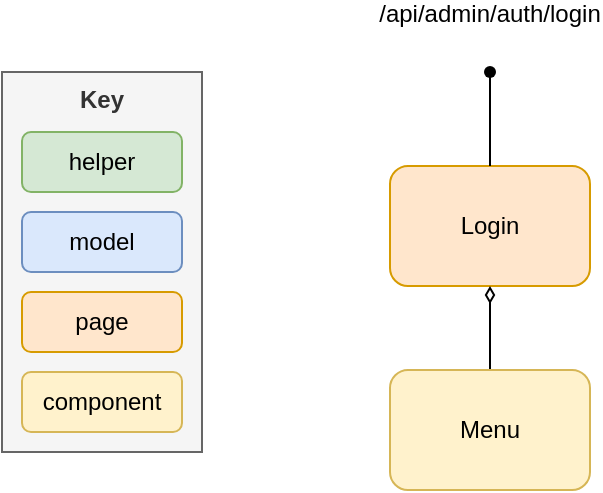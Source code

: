 <mxfile version="14.6.13" type="device" pages="9"><diagram id="ZIBD_1eWI3ZmOpLERVUg" name="Login"><mxGraphModel dx="-63" dy="997" grid="1" gridSize="10" guides="1" tooltips="1" connect="1" arrows="1" fold="1" page="1" pageScale="1" pageWidth="1169" pageHeight="827" math="0" shadow="0"><root><mxCell id="UGEO3tZHpo4fIu_zvZRd-0"/><mxCell id="UGEO3tZHpo4fIu_zvZRd-1" parent="UGEO3tZHpo4fIu_zvZRd-0"/><mxCell id="pmuidY2i9laOjMKmTNJK-0" value="Login" style="rounded=1;whiteSpace=wrap;html=1;fillColor=#ffe6cc;strokeColor=#d79b00;" parent="UGEO3tZHpo4fIu_zvZRd-1" vertex="1"><mxGeometry x="1704" y="366" width="100" height="60" as="geometry"/></mxCell><mxCell id="pmuidY2i9laOjMKmTNJK-1" value="/api/admin/auth/login" style="shape=waypoint;size=6;pointerEvents=1;points=[];resizable=0;rotatable=0;perimeter=centerPerimeter;snapToPoint=1;rounded=1;verticalAlign=bottom;labelPosition=center;verticalLabelPosition=top;align=center;" parent="UGEO3tZHpo4fIu_zvZRd-1" vertex="1"><mxGeometry x="1734" y="299" width="40" height="40" as="geometry"/></mxCell><mxCell id="pmuidY2i9laOjMKmTNJK-2" value="" style="edgeStyle=orthogonalEdgeStyle;rounded=1;jumpStyle=arc;orthogonalLoop=1;jettySize=auto;html=1;endArrow=none;endFill=0;strokeWidth=1;" parent="UGEO3tZHpo4fIu_zvZRd-1" source="pmuidY2i9laOjMKmTNJK-0" target="pmuidY2i9laOjMKmTNJK-1" edge="1"><mxGeometry x="1513" y="299" as="geometry"/></mxCell><mxCell id="pmuidY2i9laOjMKmTNJK-3" style="edgeStyle=orthogonalEdgeStyle;rounded=1;jumpStyle=arc;orthogonalLoop=1;jettySize=auto;html=1;fontColor=#000000;endArrow=diamondThin;endFill=0;strokeWidth=1;" parent="UGEO3tZHpo4fIu_zvZRd-1" source="pmuidY2i9laOjMKmTNJK-4" target="pmuidY2i9laOjMKmTNJK-0" edge="1"><mxGeometry relative="1" as="geometry"/></mxCell><mxCell id="pmuidY2i9laOjMKmTNJK-4" value="Menu" style="rounded=1;whiteSpace=wrap;html=1;fillColor=#fff2cc;strokeColor=#d6b656;" parent="UGEO3tZHpo4fIu_zvZRd-1" vertex="1"><mxGeometry x="1704" y="468" width="100" height="60" as="geometry"/></mxCell><mxCell id="CzDNQX2B70LQr2JKHfcG-0" value="" style="group" parent="UGEO3tZHpo4fIu_zvZRd-1" vertex="1" connectable="0"><mxGeometry x="1510" y="319" width="100" height="190" as="geometry"/></mxCell><mxCell id="CzDNQX2B70LQr2JKHfcG-1" value="Key" style="rounded=0;whiteSpace=wrap;html=1;fontColor=#333333;strokeColor=#666666;fillColor=#f5f5f5;labelPosition=center;verticalLabelPosition=middle;align=center;verticalAlign=top;fontStyle=1" parent="CzDNQX2B70LQr2JKHfcG-0" vertex="1"><mxGeometry width="100" height="190" as="geometry"/></mxCell><mxCell id="CzDNQX2B70LQr2JKHfcG-2" value="page" style="rounded=1;whiteSpace=wrap;html=1;fillColor=#ffe6cc;strokeColor=#d79b00;" parent="CzDNQX2B70LQr2JKHfcG-0" vertex="1"><mxGeometry x="10" y="110" width="80" height="30" as="geometry"/></mxCell><mxCell id="CzDNQX2B70LQr2JKHfcG-3" value="component" style="rounded=1;whiteSpace=wrap;html=1;fillColor=#fff2cc;strokeColor=#d6b656;" parent="CzDNQX2B70LQr2JKHfcG-0" vertex="1"><mxGeometry x="10" y="150" width="80" height="30" as="geometry"/></mxCell><mxCell id="CzDNQX2B70LQr2JKHfcG-4" value="model" style="rounded=1;whiteSpace=wrap;html=1;fillColor=#dae8fc;strokeColor=#6c8ebf;" parent="CzDNQX2B70LQr2JKHfcG-0" vertex="1"><mxGeometry x="10" y="70" width="80" height="30" as="geometry"/></mxCell><mxCell id="CzDNQX2B70LQr2JKHfcG-5" value="helper" style="rounded=1;whiteSpace=wrap;html=1;fillColor=#d5e8d4;strokeColor=#82b366;" parent="CzDNQX2B70LQr2JKHfcG-0" vertex="1"><mxGeometry x="10" y="30" width="80" height="30" as="geometry"/></mxCell></root></mxGraphModel></diagram><diagram id="9VBDzkoDa1e4nDxvcNIZ" name="Home"><mxGraphModel dx="1106" dy="997" grid="1" gridSize="10" guides="1" tooltips="1" connect="1" arrows="1" fold="1" page="1" pageScale="1" pageWidth="1169" pageHeight="827" math="0" shadow="0"><root><mxCell id="ehNexydUNOLpLCKXxlDN-0"/><mxCell id="ehNexydUNOLpLCKXxlDN-1" parent="ehNexydUNOLpLCKXxlDN-0"/><mxCell id="9yBkT7xUq-Y-jU5lVwbn-6" value="Home" style="rounded=1;whiteSpace=wrap;html=1;fillColor=#ffe6cc;strokeColor=#d79b00;" parent="ehNexydUNOLpLCKXxlDN-1" vertex="1"><mxGeometry x="531" y="609" width="100" height="60" as="geometry"/></mxCell><mxCell id="9yBkT7xUq-Y-jU5lVwbn-21" style="orthogonalLoop=1;jettySize=auto;html=1;endArrow=diamondThin;endFill=0;jumpStyle=arc;edgeStyle=orthogonalEdgeStyle;rounded=1;exitX=0.5;exitY=1;exitDx=0;exitDy=0;" parent="ehNexydUNOLpLCKXxlDN-1" source="9yBkT7xUq-Y-jU5lVwbn-24" target="9yBkT7xUq-Y-jU5lVwbn-6" edge="1"><mxGeometry x="211" y="133" as="geometry"/></mxCell><mxCell id="9yBkT7xUq-Y-jU5lVwbn-24" value="DashStat&lt;br&gt;TotalCaptures" style="rounded=1;whiteSpace=wrap;html=1;fillColor=#fff2cc;strokeColor=#d6b656;" parent="ehNexydUNOLpLCKXxlDN-1" vertex="1"><mxGeometry x="354" y="445" width="100" height="60" as="geometry"/></mxCell><mxCell id="9yBkT7xUq-Y-jU5lVwbn-28" value="auth" style="rounded=1;whiteSpace=wrap;html=1;fillColor=#d5e8d4;strokeColor=#82b366;" parent="ehNexydUNOLpLCKXxlDN-1" vertex="1"><mxGeometry x="374" y="609" width="100" height="60" as="geometry"/></mxCell><mxCell id="9yBkT7xUq-Y-jU5lVwbn-5" style="orthogonalLoop=1;jettySize=auto;html=1;endArrow=none;endFill=0;jumpStyle=arc;edgeStyle=orthogonalEdgeStyle;rounded=1;" parent="ehNexydUNOLpLCKXxlDN-1" source="9yBkT7xUq-Y-jU5lVwbn-6" target="9yBkT7xUq-Y-jU5lVwbn-28" edge="1"><mxGeometry x="211" y="133" as="geometry"/></mxCell><mxCell id="9yBkT7xUq-Y-jU5lVwbn-31" value="verify" style="rounded=1;whiteSpace=wrap;html=1;fillColor=#dae8fc;strokeColor=#6c8ebf;" parent="ehNexydUNOLpLCKXxlDN-1" vertex="1"><mxGeometry x="531" y="339" width="100" height="60" as="geometry"/></mxCell><mxCell id="9yBkT7xUq-Y-jU5lVwbn-34" value="captures" style="rounded=1;whiteSpace=wrap;html=1;fillColor=#dae8fc;strokeColor=#6c8ebf;" parent="ehNexydUNOLpLCKXxlDN-1" vertex="1"><mxGeometry x="354" y="339" width="100" height="60" as="geometry"/></mxCell><mxCell id="9yBkT7xUq-Y-jU5lVwbn-22" style="orthogonalLoop=1;jettySize=auto;html=1;endArrow=none;endFill=0;strokeWidth=1;jumpStyle=arc;edgeStyle=orthogonalEdgeStyle;rounded=1;" parent="ehNexydUNOLpLCKXxlDN-1" source="9yBkT7xUq-Y-jU5lVwbn-24" target="9yBkT7xUq-Y-jU5lVwbn-34" edge="1"><mxGeometry x="134" y="109" as="geometry"/></mxCell><mxCell id="9yBkT7xUq-Y-jU5lVwbn-36" value="planters" style="rounded=1;whiteSpace=wrap;html=1;fillColor=#dae8fc;strokeColor=#6c8ebf;" parent="ehNexydUNOLpLCKXxlDN-1" vertex="1"><mxGeometry x="716" y="339" width="100" height="60" as="geometry"/></mxCell><mxCell id="9yBkT7xUq-Y-jU5lVwbn-38" value="treeTrackerApi" style="rounded=1;whiteSpace=wrap;html=1;fillColor=#d5e8d4;strokeColor=#82b366;" parent="ehNexydUNOLpLCKXxlDN-1" vertex="1"><mxGeometry x="531" y="229" width="100" height="60" as="geometry"/></mxCell><mxCell id="9yBkT7xUq-Y-jU5lVwbn-29" style="orthogonalLoop=1;jettySize=auto;html=1;endArrow=none;endFill=0;strokeWidth=1;jumpStyle=arc;edgeStyle=orthogonalEdgeStyle;rounded=1;" parent="ehNexydUNOLpLCKXxlDN-1" source="9yBkT7xUq-Y-jU5lVwbn-31" target="9yBkT7xUq-Y-jU5lVwbn-38" edge="1"><mxGeometry x="211" y="133" as="geometry"><mxPoint x="331" y="263" as="targetPoint"/></mxGeometry></mxCell><mxCell id="9yBkT7xUq-Y-jU5lVwbn-61" value="/api/admin/trees/count&#10;/api/admin/organization/:id/trees/count" style="shape=waypoint;size=6;pointerEvents=1;points=[];fillColor=#ffffff;resizable=0;rotatable=0;perimeter=centerPerimeter;snapToPoint=1;rounded=1;labelPosition=center;verticalLabelPosition=top;align=center;verticalAlign=bottom;" parent="ehNexydUNOLpLCKXxlDN-1" vertex="1"><mxGeometry x="334" y="159" width="40" height="40" as="geometry"/></mxCell><mxCell id="9yBkT7xUq-Y-jU5lVwbn-32" value="" style="edgeStyle=orthogonalEdgeStyle;rounded=1;jumpStyle=arc;orthogonalLoop=1;jettySize=auto;html=1;endArrow=none;endFill=0;strokeWidth=1;" parent="ehNexydUNOLpLCKXxlDN-1" source="9yBkT7xUq-Y-jU5lVwbn-34" target="9yBkT7xUq-Y-jU5lVwbn-61" edge="1"><mxGeometry x="134" y="109" as="geometry"/></mxCell><mxCell id="9yBkT7xUq-Y-jU5lVwbn-37" value="" style="edgeStyle=orthogonalEdgeStyle;rounded=1;jumpStyle=arc;orthogonalLoop=1;jettySize=auto;html=1;endArrow=none;endFill=0;strokeWidth=1;" parent="ehNexydUNOLpLCKXxlDN-1" source="9yBkT7xUq-Y-jU5lVwbn-38" edge="1"><mxGeometry x="211" y="133" as="geometry"><mxPoint x="581" y="179" as="targetPoint"/></mxGeometry></mxCell><mxCell id="9yBkT7xUq-Y-jU5lVwbn-74" value="planters" style="rounded=1;whiteSpace=wrap;html=1;fillColor=#d5e8d4;strokeColor=#82b366;" parent="ehNexydUNOLpLCKXxlDN-1" vertex="1"><mxGeometry x="716" y="229" width="100" height="60" as="geometry"/></mxCell><mxCell id="9yBkT7xUq-Y-jU5lVwbn-35" style="edgeStyle=orthogonalEdgeStyle;rounded=1;jumpStyle=arc;orthogonalLoop=1;jettySize=auto;html=1;endArrow=none;endFill=0;strokeWidth=1;" parent="ehNexydUNOLpLCKXxlDN-1" source="9yBkT7xUq-Y-jU5lVwbn-36" target="9yBkT7xUq-Y-jU5lVwbn-74" edge="1"><mxGeometry x="211" y="133" as="geometry"/></mxCell><mxCell id="9yBkT7xUq-Y-jU5lVwbn-75" value="/api/admin/planter/count&#10;/api/admin/organization/:id/planter/count" style="shape=waypoint;size=6;pointerEvents=1;points=[];resizable=0;rotatable=0;perimeter=centerPerimeter;snapToPoint=1;rounded=1;labelPosition=center;verticalLabelPosition=top;align=center;verticalAlign=bottom;" parent="ehNexydUNOLpLCKXxlDN-1" vertex="1"><mxGeometry x="800" y="159" width="40" height="40" as="geometry"/></mxCell><mxCell id="9yBkT7xUq-Y-jU5lVwbn-73" value="" style="edgeStyle=orthogonalEdgeStyle;rounded=1;jumpStyle=arc;orthogonalLoop=1;jettySize=auto;html=1;endArrow=none;endFill=0;strokeWidth=1;" parent="ehNexydUNOLpLCKXxlDN-1" source="9yBkT7xUq-Y-jU5lVwbn-74" target="9yBkT7xUq-Y-jU5lVwbn-75" edge="1"><mxGeometry x="211" y="133" as="geometry"/></mxCell><mxCell id="qRBkZSdsW21mEm2N-2Zk-3" style="edgeStyle=orthogonalEdgeStyle;rounded=1;jumpStyle=arc;orthogonalLoop=1;jettySize=auto;html=1;endArrow=diamondThin;endFill=0;strokeWidth=1;" parent="ehNexydUNOLpLCKXxlDN-1" source="qRBkZSdsW21mEm2N-2Zk-0" target="9yBkT7xUq-Y-jU5lVwbn-6" edge="1"><mxGeometry x="211" y="133" as="geometry"/></mxCell><mxCell id="qRBkZSdsW21mEm2N-2Zk-6" style="edgeStyle=orthogonalEdgeStyle;rounded=1;jumpStyle=arc;orthogonalLoop=1;jettySize=auto;html=1;endArrow=none;endFill=0;strokeWidth=1;" parent="ehNexydUNOLpLCKXxlDN-1" source="qRBkZSdsW21mEm2N-2Zk-0" target="9yBkT7xUq-Y-jU5lVwbn-31" edge="1"><mxGeometry x="211" y="133" as="geometry"/></mxCell><mxCell id="qRBkZSdsW21mEm2N-2Zk-0" value="DashStat&lt;br&gt;Unprocessed&lt;br&gt;Captures" style="rounded=1;whiteSpace=wrap;html=1;fillColor=#fff2cc;strokeColor=#d6b656;" parent="ehNexydUNOLpLCKXxlDN-1" vertex="1"><mxGeometry x="474" y="445" width="100" height="60" as="geometry"/></mxCell><mxCell id="qRBkZSdsW21mEm2N-2Zk-4" style="edgeStyle=orthogonalEdgeStyle;rounded=1;jumpStyle=arc;orthogonalLoop=1;jettySize=auto;html=1;endArrow=diamondThin;endFill=0;strokeWidth=1;" parent="ehNexydUNOLpLCKXxlDN-1" source="qRBkZSdsW21mEm2N-2Zk-1" target="9yBkT7xUq-Y-jU5lVwbn-6" edge="1"><mxGeometry x="211" y="133" as="geometry"/></mxCell><mxCell id="qRBkZSdsW21mEm2N-2Zk-7" style="edgeStyle=orthogonalEdgeStyle;rounded=1;jumpStyle=arc;orthogonalLoop=1;jettySize=auto;html=1;endArrow=none;endFill=0;strokeWidth=1;" parent="ehNexydUNOLpLCKXxlDN-1" source="qRBkZSdsW21mEm2N-2Zk-1" target="9yBkT7xUq-Y-jU5lVwbn-31" edge="1"><mxGeometry x="211" y="133" as="geometry"/></mxCell><mxCell id="qRBkZSdsW21mEm2N-2Zk-1" value="DashStat&lt;br&gt;VerifiedCaptures" style="rounded=1;whiteSpace=wrap;html=1;fillColor=#fff2cc;strokeColor=#d6b656;" parent="ehNexydUNOLpLCKXxlDN-1" vertex="1"><mxGeometry x="594" y="445" width="100" height="60" as="geometry"/></mxCell><mxCell id="qRBkZSdsW21mEm2N-2Zk-5" style="edgeStyle=orthogonalEdgeStyle;rounded=1;jumpStyle=arc;orthogonalLoop=1;jettySize=auto;html=1;endArrow=diamondThin;endFill=0;strokeWidth=1;entryX=0.5;entryY=0;entryDx=0;entryDy=0;exitX=0.5;exitY=1;exitDx=0;exitDy=0;" parent="ehNexydUNOLpLCKXxlDN-1" source="qRBkZSdsW21mEm2N-2Zk-2" target="9yBkT7xUq-Y-jU5lVwbn-6" edge="1"><mxGeometry x="211" y="133" as="geometry"/></mxCell><mxCell id="qRBkZSdsW21mEm2N-2Zk-2" value="DashStat&lt;br&gt;PlanterCount" style="rounded=1;whiteSpace=wrap;html=1;fillColor=#fff2cc;strokeColor=#d6b656;" parent="ehNexydUNOLpLCKXxlDN-1" vertex="1"><mxGeometry x="716" y="445" width="100" height="60" as="geometry"/></mxCell><mxCell id="9yBkT7xUq-Y-jU5lVwbn-23" style="orthogonalLoop=1;jettySize=auto;html=1;endArrow=none;endFill=0;strokeWidth=1;jumpStyle=arc;edgeStyle=orthogonalEdgeStyle;rounded=1;exitX=0.5;exitY=0;exitDx=0;exitDy=0;" parent="ehNexydUNOLpLCKXxlDN-1" source="qRBkZSdsW21mEm2N-2Zk-2" target="9yBkT7xUq-Y-jU5lVwbn-36" edge="1"><mxGeometry x="211" y="133" as="geometry"/></mxCell><mxCell id="P4V12roMur3Yxcv8eUVm-1" style="edgeStyle=orthogonalEdgeStyle;rounded=1;jumpStyle=arc;orthogonalLoop=1;jettySize=auto;html=1;endArrow=diamondThin;endFill=0;strokeWidth=1;" parent="ehNexydUNOLpLCKXxlDN-1" source="P4V12roMur3Yxcv8eUVm-0" target="9yBkT7xUq-Y-jU5lVwbn-6" edge="1"><mxGeometry relative="1" as="geometry"/></mxCell><mxCell id="P4V12roMur3Yxcv8eUVm-0" value="Menu" style="rounded=1;whiteSpace=wrap;html=1;fillColor=#fff2cc;strokeColor=#d6b656;" parent="ehNexydUNOLpLCKXxlDN-1" vertex="1"><mxGeometry x="686" y="609" width="100" height="60" as="geometry"/></mxCell><mxCell id="-kGRruq3FlJ7f06_TsGK-0" value="/api/admin/trees/count&#10;/api/admin/organization/:id/trees/count" style="shape=waypoint;size=6;pointerEvents=1;points=[];fillColor=#ffffff;resizable=0;rotatable=0;perimeter=centerPerimeter;snapToPoint=1;rounded=1;labelPosition=center;verticalLabelPosition=top;align=center;verticalAlign=bottom;" parent="ehNexydUNOLpLCKXxlDN-1" vertex="1"><mxGeometry x="561" y="159" width="40" height="40" as="geometry"/></mxCell><mxCell id="QqL1bQU33LabigOoo0tS-6" value="" style="group" parent="ehNexydUNOLpLCKXxlDN-1" vertex="1" connectable="0"><mxGeometry x="170" y="479" width="100" height="190" as="geometry"/></mxCell><mxCell id="QqL1bQU33LabigOoo0tS-5" value="Key" style="rounded=0;whiteSpace=wrap;html=1;fontColor=#333333;strokeColor=#666666;fillColor=#f5f5f5;labelPosition=center;verticalLabelPosition=middle;align=center;verticalAlign=top;fontStyle=1" parent="QqL1bQU33LabigOoo0tS-6" vertex="1"><mxGeometry width="100" height="190" as="geometry"/></mxCell><mxCell id="QqL1bQU33LabigOoo0tS-0" value="page" style="rounded=1;whiteSpace=wrap;html=1;fillColor=#ffe6cc;strokeColor=#d79b00;" parent="QqL1bQU33LabigOoo0tS-6" vertex="1"><mxGeometry x="10" y="110" width="80" height="30" as="geometry"/></mxCell><mxCell id="QqL1bQU33LabigOoo0tS-1" value="component" style="rounded=1;whiteSpace=wrap;html=1;fillColor=#fff2cc;strokeColor=#d6b656;" parent="QqL1bQU33LabigOoo0tS-6" vertex="1"><mxGeometry x="10" y="150" width="80" height="30" as="geometry"/></mxCell><mxCell id="QqL1bQU33LabigOoo0tS-3" value="model" style="rounded=1;whiteSpace=wrap;html=1;fillColor=#dae8fc;strokeColor=#6c8ebf;" parent="QqL1bQU33LabigOoo0tS-6" vertex="1"><mxGeometry x="10" y="70" width="80" height="30" as="geometry"/></mxCell><mxCell id="QqL1bQU33LabigOoo0tS-4" value="helper" style="rounded=1;whiteSpace=wrap;html=1;fillColor=#d5e8d4;strokeColor=#82b366;" parent="QqL1bQU33LabigOoo0tS-6" vertex="1"><mxGeometry x="10" y="30" width="80" height="30" as="geometry"/></mxCell></root></mxGraphModel></diagram><diagram id="9fHGBshRqUAjN2b0fS0y" name="Verify"><mxGraphModel dx="1106" dy="997" grid="1" gridSize="10" guides="1" tooltips="1" connect="1" arrows="1" fold="1" page="1" pageScale="1" pageWidth="1169" pageHeight="827" math="0" shadow="0"><root><mxCell id="pFq0XAVIOp_pjiT4N2Zy-0"/><mxCell id="pFq0XAVIOp_pjiT4N2Zy-1" parent="pFq0XAVIOp_pjiT4N2Zy-0"/><mxCell id="5a3hl6-uMpJ2HI6GpI2L-2" style="edgeStyle=orthogonalEdgeStyle;rounded=1;jumpStyle=arc;orthogonalLoop=1;jettySize=auto;html=1;endArrow=diamondThin;endFill=0;strokeWidth=1;" parent="pFq0XAVIOp_pjiT4N2Zy-1" source="5a3hl6-uMpJ2HI6GpI2L-0" target="5a3hl6-uMpJ2HI6GpI2L-1" edge="1"><mxGeometry relative="1" as="geometry"/></mxCell><mxCell id="5a3hl6-uMpJ2HI6GpI2L-0" value="Menu" style="rounded=1;whiteSpace=wrap;html=1;fillColor=#fff2cc;strokeColor=#d6b656;" parent="pFq0XAVIOp_pjiT4N2Zy-1" vertex="1"><mxGeometry x="680" y="679" width="100" height="60" as="geometry"/></mxCell><mxCell id="5a3hl6-uMpJ2HI6GpI2L-3" style="edgeStyle=orthogonalEdgeStyle;rounded=1;jumpStyle=arc;orthogonalLoop=1;jettySize=auto;html=1;endArrow=diamondThin;endFill=0;strokeWidth=1;" parent="pFq0XAVIOp_pjiT4N2Zy-1" source="5a3hl6-uMpJ2HI6GpI2L-1" target="NEp9Qua55uL3gLuptJNC-3" edge="1"><mxGeometry relative="1" as="geometry"/></mxCell><mxCell id="5a3hl6-uMpJ2HI6GpI2L-1" value="Navbar" style="rounded=1;whiteSpace=wrap;html=1;fillColor=#fff2cc;strokeColor=#d6b656;" parent="pFq0XAVIOp_pjiT4N2Zy-1" vertex="1"><mxGeometry x="527" y="679" width="100" height="60" as="geometry"/></mxCell><mxCell id="NEp9Qua55uL3gLuptJNC-3" value="Verify" style="rounded=1;whiteSpace=wrap;html=1;fillColor=#ffe6cc;strokeColor=#d79b00;container=0;" parent="pFq0XAVIOp_pjiT4N2Zy-1" vertex="1"><mxGeometry x="527" y="428" width="100" height="60" as="geometry"/></mxCell><mxCell id="NEp9Qua55uL3gLuptJNC-7" style="orthogonalLoop=1;jettySize=auto;html=1;endArrow=diamondThin;endFill=0;startArrow=none;jumpStyle=arc;edgeStyle=orthogonalEdgeStyle;rounded=1;" parent="pFq0XAVIOp_pjiT4N2Zy-1" source="NEp9Qua55uL3gLuptJNC-27" target="NEp9Qua55uL3gLuptJNC-3" edge="1"><mxGeometry x="137" y="148" as="geometry"/></mxCell><mxCell id="NEp9Qua55uL3gLuptJNC-27" value="FilterTop" style="rounded=1;whiteSpace=wrap;html=1;fillColor=#fff2cc;strokeColor=#d6b656;container=0;" parent="pFq0XAVIOp_pjiT4N2Zy-1" vertex="1"><mxGeometry x="672" y="428" width="100" height="60" as="geometry"/></mxCell><mxCell id="NEp9Qua55uL3gLuptJNC-0" style="orthogonalLoop=1;jettySize=auto;html=1;endArrow=diamondThin;endFill=0;jumpStyle=arc;edgeStyle=orthogonalEdgeStyle;rounded=1;" parent="pFq0XAVIOp_pjiT4N2Zy-1" source="NEp9Qua55uL3gLuptJNC-27" target="NEp9Qua55uL3gLuptJNC-3" edge="1"><mxGeometry x="137" y="148" as="geometry"><mxPoint x="527" y="618" as="targetPoint"/></mxGeometry></mxCell><mxCell id="NEp9Qua55uL3gLuptJNC-31" value="verify" style="rounded=1;whiteSpace=wrap;html=1;fillColor=#dae8fc;strokeColor=#6c8ebf;container=0;" parent="pFq0XAVIOp_pjiT4N2Zy-1" vertex="1"><mxGeometry x="527" y="328" width="100" height="60" as="geometry"/></mxCell><mxCell id="NEp9Qua55uL3gLuptJNC-1" style="orthogonalLoop=1;jettySize=auto;html=1;endArrow=none;endFill=0;strokeWidth=1;jumpStyle=arc;edgeStyle=orthogonalEdgeStyle;rounded=1;" parent="pFq0XAVIOp_pjiT4N2Zy-1" source="NEp9Qua55uL3gLuptJNC-3" target="NEp9Qua55uL3gLuptJNC-31" edge="1"><mxGeometry x="137" y="148" as="geometry"/></mxCell><mxCell id="NEp9Qua55uL3gLuptJNC-36" value="planters" style="rounded=1;whiteSpace=wrap;html=1;fillColor=#dae8fc;strokeColor=#6c8ebf;container=0;" parent="pFq0XAVIOp_pjiT4N2Zy-1" vertex="1"><mxGeometry x="932" y="328" width="100" height="60" as="geometry"/></mxCell><mxCell id="NEp9Qua55uL3gLuptJNC-38" value="treeTrackerApi" style="rounded=1;whiteSpace=wrap;html=1;fillColor=#d5e8d4;strokeColor=#82b366;container=0;" parent="pFq0XAVIOp_pjiT4N2Zy-1" vertex="1"><mxGeometry x="527" y="218" width="100" height="60" as="geometry"/></mxCell><mxCell id="NEp9Qua55uL3gLuptJNC-29" style="orthogonalLoop=1;jettySize=auto;html=1;endArrow=none;endFill=0;strokeWidth=1;jumpStyle=arc;edgeStyle=orthogonalEdgeStyle;rounded=1;" parent="pFq0XAVIOp_pjiT4N2Zy-1" source="NEp9Qua55uL3gLuptJNC-31" target="NEp9Qua55uL3gLuptJNC-38" edge="1"><mxGeometry x="137" y="148" as="geometry"><mxPoint x="392" y="278" as="targetPoint"/></mxGeometry></mxCell><mxCell id="NEp9Qua55uL3gLuptJNC-39" style="edgeStyle=orthogonalEdgeStyle;rounded=1;jumpStyle=arc;orthogonalLoop=1;jettySize=auto;html=1;endArrow=none;endFill=0;strokeWidth=1;entryX=0.5;entryY=1;entryDx=0;entryDy=0;exitX=0.5;exitY=0;exitDx=0;exitDy=0;" parent="pFq0XAVIOp_pjiT4N2Zy-1" source="NEp9Qua55uL3gLuptJNC-40" target="NEp9Qua55uL3gLuptJNC-38" edge="1"><mxGeometry x="137" y="148" as="geometry"/></mxCell><mxCell id="NEp9Qua55uL3gLuptJNC-40" value="species" style="rounded=1;whiteSpace=wrap;html=1;fillColor=#dae8fc;strokeColor=#6c8ebf;container=0;" parent="pFq0XAVIOp_pjiT4N2Zy-1" vertex="1"><mxGeometry x="407" y="328" width="100" height="60" as="geometry"/></mxCell><mxCell id="NEp9Qua55uL3gLuptJNC-2" style="edgeStyle=orthogonalEdgeStyle;rounded=1;jumpStyle=arc;orthogonalLoop=1;jettySize=auto;html=1;endArrow=none;endFill=0;strokeWidth=1;" parent="pFq0XAVIOp_pjiT4N2Zy-1" source="NEp9Qua55uL3gLuptJNC-3" target="NEp9Qua55uL3gLuptJNC-40" edge="1"><mxGeometry x="137" y="148" as="geometry"/></mxCell><mxCell id="NEp9Qua55uL3gLuptJNC-41" style="edgeStyle=orthogonalEdgeStyle;rounded=1;jumpStyle=arc;orthogonalLoop=1;jettySize=auto;html=1;endArrow=none;endFill=0;strokeWidth=1;exitX=0.5;exitY=0;exitDx=0;exitDy=0;" parent="pFq0XAVIOp_pjiT4N2Zy-1" source="NEp9Qua55uL3gLuptJNC-42" target="NEp9Qua55uL3gLuptJNC-38" edge="1"><mxGeometry x="137" y="148" as="geometry"/></mxCell><mxCell id="NEp9Qua55uL3gLuptJNC-42" value="organizations" style="rounded=1;whiteSpace=wrap;html=1;fillColor=#dae8fc;strokeColor=#6c8ebf;container=0;" parent="pFq0XAVIOp_pjiT4N2Zy-1" vertex="1"><mxGeometry x="807" y="328" width="100" height="60" as="geometry"/></mxCell><mxCell id="NEp9Qua55uL3gLuptJNC-26" style="edgeStyle=orthogonalEdgeStyle;rounded=1;jumpStyle=arc;orthogonalLoop=1;jettySize=auto;html=1;endArrow=none;endFill=0;strokeWidth=1;" parent="pFq0XAVIOp_pjiT4N2Zy-1" source="NEp9Qua55uL3gLuptJNC-27" target="NEp9Qua55uL3gLuptJNC-42" edge="1"><mxGeometry x="137" y="148" as="geometry"/></mxCell><mxCell id="NEp9Qua55uL3gLuptJNC-43" style="edgeStyle=orthogonalEdgeStyle;rounded=1;jumpStyle=arc;orthogonalLoop=1;jettySize=auto;html=1;endArrow=diamondThin;endFill=0;strokeWidth=1;" parent="pFq0XAVIOp_pjiT4N2Zy-1" source="NEp9Qua55uL3gLuptJNC-45" target="NEp9Qua55uL3gLuptJNC-3" edge="1"><mxGeometry x="137" y="148" as="geometry"><mxPoint x="577" y="469" as="targetPoint"/></mxGeometry></mxCell><mxCell id="NEp9Qua55uL3gLuptJNC-44" style="edgeStyle=orthogonalEdgeStyle;rounded=1;jumpStyle=arc;orthogonalLoop=1;jettySize=auto;html=1;endArrow=none;endFill=0;strokeWidth=1;" parent="pFq0XAVIOp_pjiT4N2Zy-1" source="NEp9Qua55uL3gLuptJNC-45" target="NEp9Qua55uL3gLuptJNC-40" edge="1"><mxGeometry x="137" y="148" as="geometry"/></mxCell><mxCell id="NEp9Qua55uL3gLuptJNC-45" value="Species" style="rounded=1;whiteSpace=wrap;html=1;fillColor=#fff2cc;strokeColor=#d6b656;container=0;" parent="pFq0XAVIOp_pjiT4N2Zy-1" vertex="1"><mxGeometry x="407" y="499" width="100" height="60" as="geometry"/></mxCell><mxCell id="NEp9Qua55uL3gLuptJNC-46" style="edgeStyle=orthogonalEdgeStyle;rounded=1;jumpStyle=arc;orthogonalLoop=1;jettySize=auto;html=1;endArrow=diamondThin;endFill=0;strokeWidth=1;" parent="pFq0XAVIOp_pjiT4N2Zy-1" source="NEp9Qua55uL3gLuptJNC-49" target="NEp9Qua55uL3gLuptJNC-3" edge="1"><mxGeometry x="137" y="148" as="geometry"><mxPoint x="427" y="689" as="sourcePoint"/><mxPoint x="577" y="459" as="targetPoint"/></mxGeometry></mxCell><mxCell id="NEp9Qua55uL3gLuptJNC-87" style="edgeStyle=orthogonalEdgeStyle;rounded=1;jumpStyle=arc;orthogonalLoop=1;jettySize=auto;html=1;endArrow=none;endFill=0;strokeWidth=1;" parent="pFq0XAVIOp_pjiT4N2Zy-1" source="NEp9Qua55uL3gLuptJNC-49" target="NEp9Qua55uL3gLuptJNC-36" edge="1"><mxGeometry x="137" y="148" as="geometry"/></mxCell><mxCell id="NEp9Qua55uL3gLuptJNC-49" value="PlanterDetail" style="rounded=1;whiteSpace=wrap;html=1;fillColor=#fff2cc;strokeColor=#d6b656;container=0;" parent="pFq0XAVIOp_pjiT4N2Zy-1" vertex="1"><mxGeometry x="672" y="579" width="100" height="60" as="geometry"/></mxCell><mxCell id="NEp9Qua55uL3gLuptJNC-50" style="edgeStyle=orthogonalEdgeStyle;rounded=1;jumpStyle=arc;orthogonalLoop=1;jettySize=auto;html=1;endArrow=diamondThin;endFill=0;strokeWidth=1;" parent="pFq0XAVIOp_pjiT4N2Zy-1" source="NEp9Qua55uL3gLuptJNC-52" target="NEp9Qua55uL3gLuptJNC-3" edge="1"><mxGeometry x="137" y="148" as="geometry"><mxPoint x="577" y="469" as="targetPoint"/></mxGeometry></mxCell><mxCell id="NEp9Qua55uL3gLuptJNC-52" value="CaptureTags" style="rounded=1;whiteSpace=wrap;html=1;fillColor=#fff2cc;strokeColor=#d6b656;container=0;" parent="pFq0XAVIOp_pjiT4N2Zy-1" vertex="1"><mxGeometry x="272" y="559" width="100" height="60" as="geometry"/></mxCell><mxCell id="NEp9Qua55uL3gLuptJNC-53" style="edgeStyle=orthogonalEdgeStyle;rounded=1;jumpStyle=arc;orthogonalLoop=1;jettySize=auto;html=1;endArrow=diamondThin;endFill=0;strokeWidth=1;" parent="pFq0XAVIOp_pjiT4N2Zy-1" source="NEp9Qua55uL3gLuptJNC-55" target="NEp9Qua55uL3gLuptJNC-3" edge="1"><mxGeometry x="137" y="148" as="geometry"><mxPoint x="577" y="469" as="targetPoint"/></mxGeometry></mxCell><mxCell id="NEp9Qua55uL3gLuptJNC-55" value="CaptureDetail Dialog" style="rounded=1;whiteSpace=wrap;html=1;fillColor=#fff2cc;strokeColor=#d6b656;container=0;" parent="pFq0XAVIOp_pjiT4N2Zy-1" vertex="1"><mxGeometry x="137" y="619" width="100" height="60" as="geometry"/></mxCell><mxCell id="NEp9Qua55uL3gLuptJNC-63" value="/api/admin/trees&#10;/api/admin/organization/:id/trees&#10;/api/admin/organizations&#10;/api/admin/organization/:id/organization&#10;/api/admin/species&#10;/api/admin/tags&#10;/api/admin/tree_tags" style="shape=waypoint;size=6;pointerEvents=1;points=[];fillColor=#ffffff;resizable=0;rotatable=0;perimeter=centerPerimeter;snapToPoint=1;rounded=1;container=0;labelBorderColor=none;labelPosition=center;verticalLabelPosition=top;align=center;verticalAlign=bottom;" parent="pFq0XAVIOp_pjiT4N2Zy-1" vertex="1"><mxGeometry x="557" y="148" width="40" height="40" as="geometry"/></mxCell><mxCell id="NEp9Qua55uL3gLuptJNC-37" value="" style="edgeStyle=orthogonalEdgeStyle;rounded=1;jumpStyle=arc;orthogonalLoop=1;jettySize=auto;html=1;endArrow=none;endFill=0;strokeWidth=1;" parent="pFq0XAVIOp_pjiT4N2Zy-1" source="NEp9Qua55uL3gLuptJNC-38" target="NEp9Qua55uL3gLuptJNC-63" edge="1"><mxGeometry x="137" y="148" as="geometry"/></mxCell><mxCell id="NEp9Qua55uL3gLuptJNC-64" value="Filter" style="rounded=1;whiteSpace=wrap;html=1;fillColor=#dae8fc;strokeColor=#6c8ebf;container=0;" parent="pFq0XAVIOp_pjiT4N2Zy-1" vertex="1"><mxGeometry x="672" y="328" width="100" height="60" as="geometry"/></mxCell><mxCell id="NEp9Qua55uL3gLuptJNC-25" style="edgeStyle=orthogonalEdgeStyle;rounded=1;jumpStyle=arc;orthogonalLoop=1;jettySize=auto;html=1;endArrow=none;endFill=0;strokeWidth=1;" parent="pFq0XAVIOp_pjiT4N2Zy-1" source="NEp9Qua55uL3gLuptJNC-27" target="NEp9Qua55uL3gLuptJNC-64" edge="1"><mxGeometry x="137" y="148" as="geometry"/></mxCell><mxCell id="NEp9Qua55uL3gLuptJNC-30" style="edgeStyle=orthogonalEdgeStyle;rounded=1;jumpStyle=arc;orthogonalLoop=1;jettySize=auto;html=1;endArrow=none;endFill=0;strokeWidth=1;" parent="pFq0XAVIOp_pjiT4N2Zy-1" source="NEp9Qua55uL3gLuptJNC-31" target="NEp9Qua55uL3gLuptJNC-64" edge="1"><mxGeometry x="137" y="148" as="geometry"><mxPoint x="657" y="358" as="sourcePoint"/></mxGeometry></mxCell><mxCell id="NEp9Qua55uL3gLuptJNC-74" value="planters" style="rounded=1;whiteSpace=wrap;html=1;fillColor=#d5e8d4;strokeColor=#82b366;container=0;" parent="pFq0XAVIOp_pjiT4N2Zy-1" vertex="1"><mxGeometry x="932" y="218" width="100" height="60" as="geometry"/></mxCell><mxCell id="NEp9Qua55uL3gLuptJNC-35" style="edgeStyle=orthogonalEdgeStyle;rounded=1;jumpStyle=arc;orthogonalLoop=1;jettySize=auto;html=1;endArrow=none;endFill=0;strokeWidth=1;" parent="pFq0XAVIOp_pjiT4N2Zy-1" source="NEp9Qua55uL3gLuptJNC-36" target="NEp9Qua55uL3gLuptJNC-74" edge="1"><mxGeometry x="137" y="148" as="geometry"/></mxCell><mxCell id="NEp9Qua55uL3gLuptJNC-75" value="/api/admin/planter&#10;/api/admin/organization/:id/planter" style="shape=waypoint;size=6;pointerEvents=1;points=[];resizable=0;rotatable=0;perimeter=centerPerimeter;snapToPoint=1;rounded=1;container=0;labelPosition=center;verticalLabelPosition=top;align=center;verticalAlign=bottom;" parent="pFq0XAVIOp_pjiT4N2Zy-1" vertex="1"><mxGeometry x="962" y="148" width="40" height="40" as="geometry"/></mxCell><mxCell id="NEp9Qua55uL3gLuptJNC-73" value="" style="edgeStyle=orthogonalEdgeStyle;rounded=1;jumpStyle=arc;orthogonalLoop=1;jettySize=auto;html=1;endArrow=none;endFill=0;strokeWidth=1;" parent="pFq0XAVIOp_pjiT4N2Zy-1" source="NEp9Qua55uL3gLuptJNC-74" target="NEp9Qua55uL3gLuptJNC-75" edge="1"><mxGeometry x="137" y="148" as="geometry"/></mxCell><mxCell id="NEp9Qua55uL3gLuptJNC-76" style="edgeStyle=orthogonalEdgeStyle;rounded=1;jumpStyle=arc;orthogonalLoop=1;jettySize=auto;html=1;endArrow=none;endFill=0;strokeWidth=1;entryX=0.5;entryY=1;entryDx=0;entryDy=0;exitX=0.5;exitY=0;exitDx=0;exitDy=0;" parent="pFq0XAVIOp_pjiT4N2Zy-1" source="NEp9Qua55uL3gLuptJNC-77" target="NEp9Qua55uL3gLuptJNC-38" edge="1"><mxGeometry x="137" y="148" as="geometry"/></mxCell><mxCell id="NEp9Qua55uL3gLuptJNC-77" value="captureDetail" style="rounded=1;whiteSpace=wrap;html=1;fillColor=#dae8fc;strokeColor=#6c8ebf;container=0;" parent="pFq0XAVIOp_pjiT4N2Zy-1" vertex="1"><mxGeometry x="137" y="328" width="100" height="60" as="geometry"/></mxCell><mxCell id="NEp9Qua55uL3gLuptJNC-54" style="edgeStyle=orthogonalEdgeStyle;rounded=1;jumpStyle=arc;orthogonalLoop=1;jettySize=auto;html=1;endArrow=none;endFill=0;strokeWidth=1;" parent="pFq0XAVIOp_pjiT4N2Zy-1" source="NEp9Qua55uL3gLuptJNC-55" target="NEp9Qua55uL3gLuptJNC-77" edge="1"><mxGeometry x="137" y="148" as="geometry"/></mxCell><mxCell id="NEp9Qua55uL3gLuptJNC-78" style="edgeStyle=orthogonalEdgeStyle;rounded=1;jumpStyle=arc;orthogonalLoop=1;jettySize=auto;html=1;endArrow=none;endFill=0;strokeWidth=1;entryX=0.5;entryY=1;entryDx=0;entryDy=0;exitX=0.5;exitY=0;exitDx=0;exitDy=0;" parent="pFq0XAVIOp_pjiT4N2Zy-1" source="NEp9Qua55uL3gLuptJNC-79" target="NEp9Qua55uL3gLuptJNC-38" edge="1"><mxGeometry x="137" y="148" as="geometry"/></mxCell><mxCell id="NEp9Qua55uL3gLuptJNC-79" value="tags" style="rounded=1;whiteSpace=wrap;html=1;fillColor=#dae8fc;strokeColor=#6c8ebf;container=0;" parent="pFq0XAVIOp_pjiT4N2Zy-1" vertex="1"><mxGeometry x="272" y="328" width="100" height="60" as="geometry"/></mxCell><mxCell id="NEp9Qua55uL3gLuptJNC-51" style="edgeStyle=orthogonalEdgeStyle;rounded=1;jumpStyle=arc;orthogonalLoop=1;jettySize=auto;html=1;endArrow=none;endFill=0;strokeWidth=1;" parent="pFq0XAVIOp_pjiT4N2Zy-1" source="NEp9Qua55uL3gLuptJNC-52" target="NEp9Qua55uL3gLuptJNC-79" edge="1"><mxGeometry x="137" y="148" as="geometry"/></mxCell><mxCell id="NEp9Qua55uL3gLuptJNC-80" style="edgeStyle=orthogonalEdgeStyle;rounded=1;jumpStyle=arc;orthogonalLoop=1;jettySize=auto;html=1;endArrow=none;endFill=0;strokeWidth=1;" parent="pFq0XAVIOp_pjiT4N2Zy-1" source="NEp9Qua55uL3gLuptJNC-82" target="NEp9Qua55uL3gLuptJNC-42" edge="1"><mxGeometry x="137" y="148" as="geometry"/></mxCell><mxCell id="NEp9Qua55uL3gLuptJNC-81" style="edgeStyle=orthogonalEdgeStyle;rounded=1;jumpStyle=arc;orthogonalLoop=1;jettySize=auto;html=1;endArrow=none;endFill=0;strokeWidth=1;" parent="pFq0XAVIOp_pjiT4N2Zy-1" source="NEp9Qua55uL3gLuptJNC-82" target="NEp9Qua55uL3gLuptJNC-36" edge="1"><mxGeometry x="137" y="148" as="geometry"/></mxCell><mxCell id="NEp9Qua55uL3gLuptJNC-88" style="edgeStyle=orthogonalEdgeStyle;rounded=1;jumpStyle=arc;orthogonalLoop=1;jettySize=auto;html=1;endArrow=diamondThin;endFill=0;strokeWidth=1;" parent="pFq0XAVIOp_pjiT4N2Zy-1" source="NEp9Qua55uL3gLuptJNC-82" target="NEp9Qua55uL3gLuptJNC-49" edge="1"><mxGeometry x="137" y="148" as="geometry"/></mxCell><mxCell id="NEp9Qua55uL3gLuptJNC-82" value="EditPlanter" style="rounded=1;whiteSpace=wrap;html=1;fillColor=#fff2cc;strokeColor=#d6b656;container=0;" parent="pFq0XAVIOp_pjiT4N2Zy-1" vertex="1"><mxGeometry x="862" y="509" width="100" height="60" as="geometry"/></mxCell><mxCell id="s3CZuLDwwo9BExPKEVAk-0" value="" style="group" parent="pFq0XAVIOp_pjiT4N2Zy-1" vertex="1" connectable="0"><mxGeometry x="137" y="60" width="100" height="190" as="geometry"/></mxCell><mxCell id="s3CZuLDwwo9BExPKEVAk-1" value="Key" style="rounded=0;whiteSpace=wrap;html=1;fontColor=#333333;strokeColor=#666666;fillColor=#f5f5f5;labelPosition=center;verticalLabelPosition=middle;align=center;verticalAlign=top;fontStyle=1" parent="s3CZuLDwwo9BExPKEVAk-0" vertex="1"><mxGeometry width="100" height="190" as="geometry"/></mxCell><mxCell id="s3CZuLDwwo9BExPKEVAk-2" value="page" style="rounded=1;whiteSpace=wrap;html=1;fillColor=#ffe6cc;strokeColor=#d79b00;" parent="s3CZuLDwwo9BExPKEVAk-0" vertex="1"><mxGeometry x="10" y="110" width="80" height="30" as="geometry"/></mxCell><mxCell id="s3CZuLDwwo9BExPKEVAk-3" value="component" style="rounded=1;whiteSpace=wrap;html=1;fillColor=#fff2cc;strokeColor=#d6b656;" parent="s3CZuLDwwo9BExPKEVAk-0" vertex="1"><mxGeometry x="10" y="150" width="80" height="30" as="geometry"/></mxCell><mxCell id="s3CZuLDwwo9BExPKEVAk-4" value="model" style="rounded=1;whiteSpace=wrap;html=1;fillColor=#dae8fc;strokeColor=#6c8ebf;" parent="s3CZuLDwwo9BExPKEVAk-0" vertex="1"><mxGeometry x="10" y="70" width="80" height="30" as="geometry"/></mxCell><mxCell id="s3CZuLDwwo9BExPKEVAk-5" value="helper" style="rounded=1;whiteSpace=wrap;html=1;fillColor=#d5e8d4;strokeColor=#82b366;" parent="s3CZuLDwwo9BExPKEVAk-0" vertex="1"><mxGeometry x="10" y="30" width="80" height="30" as="geometry"/></mxCell></root></mxGraphModel></diagram><diagram id="41jSkN3yATjL4ap6XY_9" name="Captures"><mxGraphModel dx="1106" dy="997" grid="1" gridSize="10" guides="1" tooltips="1" connect="1" arrows="1" fold="1" page="1" pageScale="1" pageWidth="1169" pageHeight="827" math="0" shadow="0"><root><mxCell id="b8KO2bChX76dKa-ifHZg-0"/><mxCell id="b8KO2bChX76dKa-ifHZg-1" parent="b8KO2bChX76dKa-ifHZg-0"/><mxCell id="NsnYwv89ROXGrTZ6MnDz-3" style="edgeStyle=orthogonalEdgeStyle;rounded=1;jumpStyle=arc;orthogonalLoop=1;jettySize=auto;html=1;endArrow=diamondThin;endFill=0;strokeWidth=1;" parent="b8KO2bChX76dKa-ifHZg-1" source="NsnYwv89ROXGrTZ6MnDz-0" target="NsnYwv89ROXGrTZ6MnDz-1" edge="1"><mxGeometry relative="1" as="geometry"/></mxCell><mxCell id="NsnYwv89ROXGrTZ6MnDz-0" value="Menu" style="rounded=1;whiteSpace=wrap;html=1;fillColor=#fff2cc;strokeColor=#d6b656;" parent="b8KO2bChX76dKa-ifHZg-1" vertex="1"><mxGeometry x="610" y="590" width="100" height="60" as="geometry"/></mxCell><mxCell id="NsnYwv89ROXGrTZ6MnDz-2" style="edgeStyle=orthogonalEdgeStyle;rounded=1;jumpStyle=arc;orthogonalLoop=1;jettySize=auto;html=1;endArrow=diamondThin;endFill=0;strokeWidth=1;" parent="b8KO2bChX76dKa-ifHZg-1" source="NsnYwv89ROXGrTZ6MnDz-1" target="b8KO2bChX76dKa-ifHZg-60" edge="1"><mxGeometry relative="1" as="geometry"/></mxCell><mxCell id="NsnYwv89ROXGrTZ6MnDz-1" value="Navbar" style="rounded=1;whiteSpace=wrap;html=1;fillColor=#fff2cc;strokeColor=#d6b656;" parent="b8KO2bChX76dKa-ifHZg-1" vertex="1"><mxGeometry x="610" y="500" width="100" height="60" as="geometry"/></mxCell><mxCell id="b8KO2bChX76dKa-ifHZg-6" value="Captures" style="rounded=1;whiteSpace=wrap;html=1;fillColor=#ffe6cc;strokeColor=#d79b00;" parent="b8KO2bChX76dKa-ifHZg-1" vertex="1"><mxGeometry x="670" y="379" width="100" height="60" as="geometry"/></mxCell><mxCell id="b8KO2bChX76dKa-ifHZg-36" value="captures" style="rounded=1;whiteSpace=wrap;html=1;fillColor=#dae8fc;strokeColor=#6c8ebf;" parent="b8KO2bChX76dKa-ifHZg-1" vertex="1"><mxGeometry x="537" y="290" width="100" height="60" as="geometry"/></mxCell><mxCell id="b8KO2bChX76dKa-ifHZg-58" style="edgeStyle=orthogonalEdgeStyle;rounded=1;jumpStyle=arc;orthogonalLoop=1;jettySize=auto;html=1;endArrow=diamondThin;endFill=0;strokeWidth=1;" parent="b8KO2bChX76dKa-ifHZg-1" source="b8KO2bChX76dKa-ifHZg-60" target="b8KO2bChX76dKa-ifHZg-6" edge="1"><mxGeometry x="402" y="220" as="geometry"/></mxCell><mxCell id="b8KO2bChX76dKa-ifHZg-59" style="edgeStyle=orthogonalEdgeStyle;rounded=1;jumpStyle=arc;orthogonalLoop=1;jettySize=auto;html=1;endArrow=none;endFill=0;strokeWidth=1;" parent="b8KO2bChX76dKa-ifHZg-1" source="b8KO2bChX76dKa-ifHZg-60" target="b8KO2bChX76dKa-ifHZg-36" edge="1"><mxGeometry x="402" y="220" as="geometry"/></mxCell><mxCell id="b8KO2bChX76dKa-ifHZg-60" value="CaptureTable" style="rounded=1;whiteSpace=wrap;html=1;fillColor=#fff2cc;strokeColor=#d6b656;" parent="b8KO2bChX76dKa-ifHZg-1" vertex="1"><mxGeometry x="537" y="379" width="100" height="60" as="geometry"/></mxCell><mxCell id="b8KO2bChX76dKa-ifHZg-61" style="edgeStyle=orthogonalEdgeStyle;rounded=1;jumpStyle=arc;orthogonalLoop=1;jettySize=auto;html=1;endArrow=diamondThin;endFill=0;strokeWidth=1;" parent="b8KO2bChX76dKa-ifHZg-1" source="b8KO2bChX76dKa-ifHZg-62" target="b8KO2bChX76dKa-ifHZg-60" edge="1"><mxGeometry x="402" y="220" as="geometry"/></mxCell><mxCell id="b8KO2bChX76dKa-ifHZg-62" value="CaptureDetails" style="rounded=1;whiteSpace=wrap;html=1;fillColor=#fff2cc;strokeColor=#d6b656;" parent="b8KO2bChX76dKa-ifHZg-1" vertex="1"><mxGeometry x="460" y="500" width="100" height="60" as="geometry"/></mxCell><mxCell id="b8KO2bChX76dKa-ifHZg-63" value="/api/admin/trees&#10;/api/admin/organization/:id/trees" style="shape=waypoint;size=6;pointerEvents=1;points=[];fillColor=#ffffff;resizable=0;rotatable=0;perimeter=centerPerimeter;snapToPoint=1;rounded=1;labelPosition=center;verticalLabelPosition=top;align=center;verticalAlign=bottom;" parent="b8KO2bChX76dKa-ifHZg-1" vertex="1"><mxGeometry x="567" y="220" width="40" height="40" as="geometry"/></mxCell><mxCell id="b8KO2bChX76dKa-ifHZg-34" value="" style="edgeStyle=orthogonalEdgeStyle;rounded=1;jumpStyle=arc;orthogonalLoop=1;jettySize=auto;html=1;endArrow=none;endFill=0;strokeWidth=1;" parent="b8KO2bChX76dKa-ifHZg-1" source="b8KO2bChX76dKa-ifHZg-36" target="b8KO2bChX76dKa-ifHZg-63" edge="1"><mxGeometry x="402" y="220" as="geometry"/></mxCell><mxCell id="b8KO2bChX76dKa-ifHZg-66" value="Filter" style="rounded=1;whiteSpace=wrap;html=1;fillColor=#dae8fc;strokeColor=#6c8ebf;" parent="b8KO2bChX76dKa-ifHZg-1" vertex="1"><mxGeometry x="402" y="290" width="100" height="60" as="geometry"/></mxCell><mxCell id="b8KO2bChX76dKa-ifHZg-35" style="edgeStyle=orthogonalEdgeStyle;rounded=1;jumpStyle=arc;orthogonalLoop=1;jettySize=auto;html=1;endArrow=none;endFill=0;strokeWidth=1;" parent="b8KO2bChX76dKa-ifHZg-1" source="b8KO2bChX76dKa-ifHZg-36" target="b8KO2bChX76dKa-ifHZg-66" edge="1"><mxGeometry x="402" y="220" as="geometry"/></mxCell><mxCell id="b8KO2bChX76dKa-ifHZg-67" style="edgeStyle=orthogonalEdgeStyle;rounded=1;jumpStyle=arc;orthogonalLoop=1;jettySize=auto;html=1;endArrow=diamondThin;endFill=0;strokeWidth=1;" parent="b8KO2bChX76dKa-ifHZg-1" source="b8KO2bChX76dKa-ifHZg-69" target="b8KO2bChX76dKa-ifHZg-60" edge="1"><mxGeometry x="402" y="220" as="geometry"/></mxCell><mxCell id="b8KO2bChX76dKa-ifHZg-68" style="edgeStyle=orthogonalEdgeStyle;rounded=1;jumpStyle=arc;orthogonalLoop=1;jettySize=auto;html=1;endArrow=none;endFill=0;strokeWidth=1;" parent="b8KO2bChX76dKa-ifHZg-1" source="b8KO2bChX76dKa-ifHZg-69" target="b8KO2bChX76dKa-ifHZg-66" edge="1"><mxGeometry x="402" y="220" as="geometry"/></mxCell><mxCell id="b8KO2bChX76dKa-ifHZg-69" value="Filter" style="rounded=1;whiteSpace=wrap;html=1;fillColor=#fff2cc;strokeColor=#d6b656;" parent="b8KO2bChX76dKa-ifHZg-1" vertex="1"><mxGeometry x="402" y="379" width="100" height="60" as="geometry"/></mxCell><mxCell id="HlYWS7oRLRiQduPZSa84-0" value="" style="group" parent="b8KO2bChX76dKa-ifHZg-1" vertex="1" connectable="0"><mxGeometry x="240" y="440" width="100" height="190" as="geometry"/></mxCell><mxCell id="HlYWS7oRLRiQduPZSa84-1" value="Key" style="rounded=0;whiteSpace=wrap;html=1;fontColor=#333333;strokeColor=#666666;fillColor=#f5f5f5;labelPosition=center;verticalLabelPosition=middle;align=center;verticalAlign=top;fontStyle=1" parent="HlYWS7oRLRiQduPZSa84-0" vertex="1"><mxGeometry width="100" height="190" as="geometry"/></mxCell><mxCell id="HlYWS7oRLRiQduPZSa84-2" value="page" style="rounded=1;whiteSpace=wrap;html=1;fillColor=#ffe6cc;strokeColor=#d79b00;" parent="HlYWS7oRLRiQduPZSa84-0" vertex="1"><mxGeometry x="10" y="110" width="80" height="30" as="geometry"/></mxCell><mxCell id="HlYWS7oRLRiQduPZSa84-3" value="component" style="rounded=1;whiteSpace=wrap;html=1;fillColor=#fff2cc;strokeColor=#d6b656;" parent="HlYWS7oRLRiQduPZSa84-0" vertex="1"><mxGeometry x="10" y="150" width="80" height="30" as="geometry"/></mxCell><mxCell id="HlYWS7oRLRiQduPZSa84-4" value="model" style="rounded=1;whiteSpace=wrap;html=1;fillColor=#dae8fc;strokeColor=#6c8ebf;" parent="HlYWS7oRLRiQduPZSa84-0" vertex="1"><mxGeometry x="10" y="70" width="80" height="30" as="geometry"/></mxCell><mxCell id="HlYWS7oRLRiQduPZSa84-5" value="helper" style="rounded=1;whiteSpace=wrap;html=1;fillColor=#d5e8d4;strokeColor=#82b366;" parent="HlYWS7oRLRiQduPZSa84-0" vertex="1"><mxGeometry x="10" y="30" width="80" height="30" as="geometry"/></mxCell></root></mxGraphModel></diagram><diagram id="a1gGPnK5J6oqgCORM0H6" name="Planters"><mxGraphModel dx="922" dy="831" grid="1" gridSize="10" guides="1" tooltips="1" connect="1" arrows="1" fold="1" page="1" pageScale="1" pageWidth="1169" pageHeight="827" math="0" shadow="0"><root><mxCell id="ixLS4QpWSkk4L8-14ZTd-0"/><mxCell id="ixLS4QpWSkk4L8-14ZTd-1" parent="ixLS4QpWSkk4L8-14ZTd-0"/><mxCell id="g4a9sRMVGEvh9nIed2Oq-1" style="edgeStyle=orthogonalEdgeStyle;rounded=1;jumpStyle=arc;orthogonalLoop=1;jettySize=auto;html=1;endArrow=diamondThin;endFill=0;strokeWidth=1;" parent="ixLS4QpWSkk4L8-14ZTd-1" source="yh0okoxCX8Pm9jv8CKfi-0" target="yh0okoxCX8Pm9jv8CKfi-1" edge="1"><mxGeometry relative="1" as="geometry"/></mxCell><mxCell id="yh0okoxCX8Pm9jv8CKfi-0" value="Menu" style="rounded=1;whiteSpace=wrap;html=1;fillColor=#fff2cc;strokeColor=#d6b656;" parent="ixLS4QpWSkk4L8-14ZTd-1" vertex="1"><mxGeometry x="180" y="454" width="100" height="60" as="geometry"/></mxCell><mxCell id="ixLS4QpWSkk4L8-14ZTd-18" value="Planters&lt;span style=&quot;color: rgba(0 , 0 , 0 , 0) ; font-family: monospace ; font-size: 0px&quot;&gt;%3CmxGraphModel%3E%3Croot%3E%3CmxCell%20id%3D%220%22%2F%3E%3CmxCell%20id%3D%221%22%20parent%3D%220%22%2F%3E%3CmxCell%20id%3D%222%22%20value%3D%22Captures%22%20style%3D%22rounded%3D1%3BwhiteSpace%3Dwrap%3Bhtml%3D1%3B%22%20vertex%3D%221%22%20parent%3D%221%22%3E%3CmxGeometry%20x%3D%22480%22%20y%3D%22300%22%20width%3D%22120%22%20height%3D%2260%22%20as%3D%22geometry%22%2F%3E%3C%2FmxCell%3E%3C%2Froot%3E%3C%2FmxGraphModel%3E&lt;/span&gt;" style="rounded=1;whiteSpace=wrap;html=1;fillColor=#ffe6cc;strokeColor=#d79b00;" parent="ixLS4QpWSkk4L8-14ZTd-1" vertex="1"><mxGeometry x="442" y="454" width="100" height="60" as="geometry"/></mxCell><mxCell id="ixLS4QpWSkk4L8-14ZTd-38" value="planters" style="rounded=1;whiteSpace=wrap;html=1;fillColor=#dae8fc;strokeColor=#6c8ebf;" parent="ixLS4QpWSkk4L8-14ZTd-1" vertex="1"><mxGeometry x="532" y="354" width="100" height="60" as="geometry"/></mxCell><mxCell id="ixLS4QpWSkk4L8-14ZTd-17" style="edgeStyle=orthogonalEdgeStyle;rounded=1;jumpStyle=arc;orthogonalLoop=1;jettySize=auto;html=1;endArrow=none;endFill=0;strokeWidth=1;exitX=0.5;exitY=0;exitDx=0;exitDy=0;" parent="ixLS4QpWSkk4L8-14ZTd-1" source="ixLS4QpWSkk4L8-14ZTd-18" target="ixLS4QpWSkk4L8-14ZTd-38" edge="1"><mxGeometry x="357" y="194" as="geometry"/></mxCell><mxCell id="ixLS4QpWSkk4L8-14ZTd-40" value="treeTrackerApi" style="rounded=1;whiteSpace=wrap;html=1;fillColor=#d5e8d4;strokeColor=#82b366;" parent="ixLS4QpWSkk4L8-14ZTd-1" vertex="1"><mxGeometry x="680" y="264" width="100" height="60" as="geometry"/></mxCell><mxCell id="ixLS4QpWSkk4L8-14ZTd-43" style="edgeStyle=orthogonalEdgeStyle;rounded=1;jumpStyle=arc;orthogonalLoop=1;jettySize=auto;html=1;endArrow=none;endFill=0;strokeWidth=1;" parent="ixLS4QpWSkk4L8-14ZTd-1" source="ixLS4QpWSkk4L8-14ZTd-44" target="ixLS4QpWSkk4L8-14ZTd-40" edge="1"><mxGeometry x="325" y="194" as="geometry"/></mxCell><mxCell id="ixLS4QpWSkk4L8-14ZTd-44" value="organizations" style="rounded=1;whiteSpace=wrap;html=1;fillColor=#dae8fc;strokeColor=#6c8ebf;" parent="ixLS4QpWSkk4L8-14ZTd-1" vertex="1"><mxGeometry x="680" y="354" width="100" height="60" as="geometry"/></mxCell><mxCell id="ixLS4QpWSkk4L8-14ZTd-49" style="edgeStyle=orthogonalEdgeStyle;rounded=1;jumpStyle=arc;orthogonalLoop=1;jettySize=auto;html=1;endArrow=diamondThin;endFill=0;strokeWidth=1;" parent="ixLS4QpWSkk4L8-14ZTd-1" source="ixLS4QpWSkk4L8-14ZTd-51" target="ixLS4QpWSkk4L8-14ZTd-18" edge="1"><mxGeometry x="357" y="194" as="geometry"/></mxCell><mxCell id="ixLS4QpWSkk4L8-14ZTd-51" value="PlanterDetail" style="rounded=1;whiteSpace=wrap;html=1;fillColor=#fff2cc;strokeColor=#d6b656;" parent="ixLS4QpWSkk4L8-14ZTd-1" vertex="1"><mxGeometry x="512" y="574" width="100" height="60" as="geometry"/></mxCell><mxCell id="ixLS4QpWSkk4L8-14ZTd-65" value="/api/admin/organizations&#10;/api/admin/organization/:id/organizations" style="shape=waypoint;size=6;pointerEvents=1;points=[];fillColor=#ffffff;resizable=0;rotatable=0;perimeter=centerPerimeter;snapToPoint=1;rounded=1;labelPosition=center;verticalLabelPosition=top;align=center;verticalAlign=bottom;" parent="ixLS4QpWSkk4L8-14ZTd-1" vertex="1"><mxGeometry x="760" y="194" width="40" height="40" as="geometry"/></mxCell><mxCell id="ixLS4QpWSkk4L8-14ZTd-39" value="" style="edgeStyle=orthogonalEdgeStyle;rounded=1;jumpStyle=arc;orthogonalLoop=1;jettySize=auto;html=1;endArrow=none;endFill=0;strokeWidth=1;" parent="ixLS4QpWSkk4L8-14ZTd-1" source="ixLS4QpWSkk4L8-14ZTd-40" target="ixLS4QpWSkk4L8-14ZTd-65" edge="1"><mxGeometry x="325" y="194" as="geometry"/></mxCell><mxCell id="ixLS4QpWSkk4L8-14ZTd-76" value="planters" style="rounded=1;whiteSpace=wrap;html=1;fillColor=#d5e8d4;strokeColor=#82b366;" parent="ixLS4QpWSkk4L8-14ZTd-1" vertex="1"><mxGeometry x="532" y="264" width="100" height="60" as="geometry"/></mxCell><mxCell id="ixLS4QpWSkk4L8-14ZTd-37" style="edgeStyle=orthogonalEdgeStyle;rounded=1;jumpStyle=arc;orthogonalLoop=1;jettySize=auto;html=1;endArrow=none;endFill=0;strokeWidth=1;" parent="ixLS4QpWSkk4L8-14ZTd-1" source="ixLS4QpWSkk4L8-14ZTd-38" target="ixLS4QpWSkk4L8-14ZTd-76" edge="1"><mxGeometry x="357" y="194" as="geometry"/></mxCell><mxCell id="ixLS4QpWSkk4L8-14ZTd-77" value="/api/admin/planter&#10;/api/admin/organization/:id/planter" style="shape=waypoint;size=6;pointerEvents=1;points=[];resizable=0;rotatable=0;perimeter=centerPerimeter;snapToPoint=1;rounded=1;labelPosition=center;verticalLabelPosition=top;align=center;verticalAlign=bottom;" parent="ixLS4QpWSkk4L8-14ZTd-1" vertex="1"><mxGeometry x="512" y="194" width="40" height="40" as="geometry"/></mxCell><mxCell id="ixLS4QpWSkk4L8-14ZTd-75" value="" style="edgeStyle=orthogonalEdgeStyle;rounded=1;jumpStyle=arc;orthogonalLoop=1;jettySize=auto;html=1;endArrow=none;endFill=0;strokeWidth=1;" parent="ixLS4QpWSkk4L8-14ZTd-1" source="ixLS4QpWSkk4L8-14ZTd-76" target="ixLS4QpWSkk4L8-14ZTd-77" edge="1"><mxGeometry x="357" y="194" as="geometry"/></mxCell><mxCell id="ixLS4QpWSkk4L8-14ZTd-82" style="edgeStyle=orthogonalEdgeStyle;rounded=1;jumpStyle=arc;orthogonalLoop=1;jettySize=auto;html=1;endArrow=none;endFill=0;strokeWidth=1;exitX=0.5;exitY=0;exitDx=0;exitDy=0;" parent="ixLS4QpWSkk4L8-14ZTd-1" source="ixLS4QpWSkk4L8-14ZTd-84" target="ixLS4QpWSkk4L8-14ZTd-44" edge="1"><mxGeometry x="357" y="194" as="geometry"/></mxCell><mxCell id="ixLS4QpWSkk4L8-14ZTd-83" style="edgeStyle=orthogonalEdgeStyle;rounded=1;jumpStyle=arc;orthogonalLoop=1;jettySize=auto;html=1;endArrow=none;endFill=0;strokeWidth=1;exitX=0.5;exitY=0;exitDx=0;exitDy=0;" parent="ixLS4QpWSkk4L8-14ZTd-1" source="ixLS4QpWSkk4L8-14ZTd-84" target="ixLS4QpWSkk4L8-14ZTd-38" edge="1"><mxGeometry x="357" y="194" as="geometry"/></mxCell><mxCell id="ixLS4QpWSkk4L8-14ZTd-89" style="edgeStyle=orthogonalEdgeStyle;rounded=1;jumpStyle=arc;orthogonalLoop=1;jettySize=auto;html=1;endArrow=diamondThin;endFill=0;strokeWidth=1;" parent="ixLS4QpWSkk4L8-14ZTd-1" source="ixLS4QpWSkk4L8-14ZTd-84" target="ixLS4QpWSkk4L8-14ZTd-51" edge="1"><mxGeometry x="357" y="194" as="geometry"/></mxCell><mxCell id="ixLS4QpWSkk4L8-14ZTd-84" value="EditPlanter" style="rounded=1;whiteSpace=wrap;html=1;fillColor=#fff2cc;strokeColor=#d6b656;" parent="ixLS4QpWSkk4L8-14ZTd-1" vertex="1"><mxGeometry x="642" y="574" width="100" height="60" as="geometry"/></mxCell><mxCell id="ixLS4QpWSkk4L8-14ZTd-85" style="edgeStyle=orthogonalEdgeStyle;rounded=1;jumpStyle=arc;orthogonalLoop=1;jettySize=auto;html=1;endArrow=diamondThin;endFill=0;strokeWidth=1;exitX=0.5;exitY=0;exitDx=0;exitDy=0;" parent="ixLS4QpWSkk4L8-14ZTd-1" source="ixLS4QpWSkk4L8-14ZTd-86" target="ixLS4QpWSkk4L8-14ZTd-18" edge="1"><mxGeometry x="357" y="194" as="geometry"/></mxCell><mxCell id="ixLS4QpWSkk4L8-14ZTd-86" value="FilterTop" style="rounded=1;whiteSpace=wrap;html=1;fillColor=#fff2cc;strokeColor=#d6b656;" parent="ixLS4QpWSkk4L8-14ZTd-1" vertex="1"><mxGeometry x="382" y="574" width="100" height="60" as="geometry"/></mxCell><mxCell id="ixLS4QpWSkk4L8-14ZTd-87" style="edgeStyle=orthogonalEdgeStyle;rounded=1;jumpStyle=arc;orthogonalLoop=1;jettySize=auto;html=1;endArrow=none;endFill=0;strokeWidth=1;" parent="ixLS4QpWSkk4L8-14ZTd-1" source="ixLS4QpWSkk4L8-14ZTd-88" target="ixLS4QpWSkk4L8-14ZTd-18" edge="1"><mxGeometry x="357" y="194" as="geometry"/></mxCell><mxCell id="ixLS4QpWSkk4L8-14ZTd-88" value="FilterPlanter" style="rounded=1;whiteSpace=wrap;html=1;fillColor=#dae8fc;strokeColor=#6c8ebf;" parent="ixLS4QpWSkk4L8-14ZTd-1" vertex="1"><mxGeometry x="357" y="354" width="100" height="60" as="geometry"/></mxCell><mxCell id="g4a9sRMVGEvh9nIed2Oq-0" style="edgeStyle=orthogonalEdgeStyle;rounded=1;jumpStyle=arc;orthogonalLoop=1;jettySize=auto;html=1;endArrow=diamondThin;endFill=0;strokeWidth=1;" parent="ixLS4QpWSkk4L8-14ZTd-1" source="yh0okoxCX8Pm9jv8CKfi-1" target="ixLS4QpWSkk4L8-14ZTd-18" edge="1"><mxGeometry relative="1" as="geometry"/></mxCell><mxCell id="yh0okoxCX8Pm9jv8CKfi-1" value="Navbar" style="rounded=1;whiteSpace=wrap;html=1;fillColor=#fff2cc;strokeColor=#d6b656;" parent="ixLS4QpWSkk4L8-14ZTd-1" vertex="1"><mxGeometry x="310" y="454" width="100" height="60" as="geometry"/></mxCell><mxCell id="OjqR927_3JiFqY0TFQy6-0" value="" style="group" parent="ixLS4QpWSkk4L8-14ZTd-1" vertex="1" connectable="0"><mxGeometry x="170" y="160" width="100" height="190" as="geometry"/></mxCell><mxCell id="OjqR927_3JiFqY0TFQy6-1" value="Key" style="rounded=0;whiteSpace=wrap;html=1;fontColor=#333333;strokeColor=#666666;fillColor=#f5f5f5;labelPosition=center;verticalLabelPosition=middle;align=center;verticalAlign=top;fontStyle=1" parent="OjqR927_3JiFqY0TFQy6-0" vertex="1"><mxGeometry width="100" height="190" as="geometry"/></mxCell><mxCell id="OjqR927_3JiFqY0TFQy6-2" value="page" style="rounded=1;whiteSpace=wrap;html=1;fillColor=#ffe6cc;strokeColor=#d79b00;" parent="OjqR927_3JiFqY0TFQy6-0" vertex="1"><mxGeometry x="10" y="110" width="80" height="30" as="geometry"/></mxCell><mxCell id="OjqR927_3JiFqY0TFQy6-3" value="component" style="rounded=1;whiteSpace=wrap;html=1;fillColor=#fff2cc;strokeColor=#d6b656;" parent="OjqR927_3JiFqY0TFQy6-0" vertex="1"><mxGeometry x="10" y="150" width="80" height="30" as="geometry"/></mxCell><mxCell id="OjqR927_3JiFqY0TFQy6-4" value="model" style="rounded=1;whiteSpace=wrap;html=1;fillColor=#dae8fc;strokeColor=#6c8ebf;" parent="OjqR927_3JiFqY0TFQy6-0" vertex="1"><mxGeometry x="10" y="70" width="80" height="30" as="geometry"/></mxCell><mxCell id="OjqR927_3JiFqY0TFQy6-5" value="helper" style="rounded=1;whiteSpace=wrap;html=1;fillColor=#d5e8d4;strokeColor=#82b366;" parent="OjqR927_3JiFqY0TFQy6-0" vertex="1"><mxGeometry x="10" y="30" width="80" height="30" as="geometry"/></mxCell></root></mxGraphModel></diagram><diagram id="qftj76PZfcPRO8FZl8M6" name="Species"><mxGraphModel dx="1106" dy="997" grid="1" gridSize="10" guides="1" tooltips="1" connect="1" arrows="1" fold="1" page="1" pageScale="1" pageWidth="1169" pageHeight="827" math="0" shadow="0"><root><mxCell id="ek4vuG5biMOcEz1OOt7_-0"/><mxCell id="ek4vuG5biMOcEz1OOt7_-1" parent="ek4vuG5biMOcEz1OOt7_-0"/><mxCell id="q7XHPGxT_pMytW_GWezC-1" style="edgeStyle=orthogonalEdgeStyle;rounded=1;jumpStyle=arc;orthogonalLoop=1;jettySize=auto;html=1;endArrow=diamondThin;endFill=0;strokeWidth=1;" parent="ek4vuG5biMOcEz1OOt7_-1" source="q7XHPGxT_pMytW_GWezC-0" target="79utSJB5JbeYsQRcn6Qk-70" edge="1"><mxGeometry relative="1" as="geometry"/></mxCell><mxCell id="q7XHPGxT_pMytW_GWezC-0" value="Menu" style="rounded=1;whiteSpace=wrap;html=1;fillColor=#fff2cc;strokeColor=#d6b656;" parent="ek4vuG5biMOcEz1OOt7_-1" vertex="1"><mxGeometry x="670" y="420" width="100" height="60" as="geometry"/></mxCell><mxCell id="79utSJB5JbeYsQRcn6Qk-13" value="SpeciesMgmt" style="rounded=1;whiteSpace=wrap;html=1;fillColor=#ffe6cc;strokeColor=#d79b00;" parent="ek4vuG5biMOcEz1OOt7_-1" vertex="1"><mxGeometry x="535" y="510" width="100" height="60" as="geometry"/></mxCell><mxCell id="79utSJB5JbeYsQRcn6Qk-38" value="treeTrackerApi" style="rounded=1;whiteSpace=wrap;html=1;fillColor=#d5e8d4;strokeColor=#82b366;" parent="ek4vuG5biMOcEz1OOt7_-1" vertex="1"><mxGeometry x="535" y="240" width="100" height="60" as="geometry"/></mxCell><mxCell id="79utSJB5JbeYsQRcn6Qk-39" style="edgeStyle=orthogonalEdgeStyle;rounded=1;jumpStyle=arc;orthogonalLoop=1;jettySize=auto;html=1;endArrow=none;endFill=0;strokeWidth=1;exitX=0.5;exitY=0;exitDx=0;exitDy=0;" parent="ek4vuG5biMOcEz1OOt7_-1" source="79utSJB5JbeYsQRcn6Qk-40" target="79utSJB5JbeYsQRcn6Qk-38" edge="1"><mxGeometry x="535" y="190" as="geometry"/></mxCell><mxCell id="79utSJB5JbeYsQRcn6Qk-40" value="species" style="rounded=1;whiteSpace=wrap;html=1;fillColor=#dae8fc;strokeColor=#6c8ebf;" parent="ek4vuG5biMOcEz1OOt7_-1" vertex="1"><mxGeometry x="535" y="330" width="100" height="60" as="geometry"/></mxCell><mxCell id="79utSJB5JbeYsQRcn6Qk-63" value="/api/admin/species" style="shape=waypoint;size=6;pointerEvents=1;points=[];fillColor=#ffffff;resizable=0;rotatable=0;perimeter=centerPerimeter;snapToPoint=1;rounded=1;labelPosition=center;verticalLabelPosition=top;align=center;verticalAlign=bottom;" parent="ek4vuG5biMOcEz1OOt7_-1" vertex="1"><mxGeometry x="565" y="180" width="40" height="40" as="geometry"/></mxCell><mxCell id="79utSJB5JbeYsQRcn6Qk-37" value="" style="edgeStyle=orthogonalEdgeStyle;rounded=1;jumpStyle=arc;orthogonalLoop=1;jettySize=auto;html=1;endArrow=none;endFill=0;strokeWidth=1;" parent="ek4vuG5biMOcEz1OOt7_-1" source="79utSJB5JbeYsQRcn6Qk-38" target="79utSJB5JbeYsQRcn6Qk-63" edge="1"><mxGeometry x="535" y="190" as="geometry"/></mxCell><mxCell id="79utSJB5JbeYsQRcn6Qk-68" style="edgeStyle=orthogonalEdgeStyle;rounded=1;jumpStyle=arc;orthogonalLoop=1;jettySize=auto;html=1;endArrow=diamondThin;endFill=0;strokeWidth=1;" parent="ek4vuG5biMOcEz1OOt7_-1" source="79utSJB5JbeYsQRcn6Qk-70" target="79utSJB5JbeYsQRcn6Qk-13" edge="1"><mxGeometry x="535" y="190" as="geometry"/></mxCell><mxCell id="79utSJB5JbeYsQRcn6Qk-69" style="edgeStyle=orthogonalEdgeStyle;rounded=1;jumpStyle=arc;orthogonalLoop=1;jettySize=auto;html=1;endArrow=none;endFill=0;strokeWidth=1;" parent="ek4vuG5biMOcEz1OOt7_-1" source="79utSJB5JbeYsQRcn6Qk-70" target="79utSJB5JbeYsQRcn6Qk-40" edge="1"><mxGeometry x="535" y="190" as="geometry"/></mxCell><mxCell id="79utSJB5JbeYsQRcn6Qk-70" value="SpeciesTable" style="rounded=1;whiteSpace=wrap;html=1;fillColor=#fff2cc;strokeColor=#d6b656;" parent="ek4vuG5biMOcEz1OOt7_-1" vertex="1"><mxGeometry x="535" y="420" width="100" height="60" as="geometry"/></mxCell><mxCell id="n6HGsk2kXDA4QTqLUkCb-0" value="" style="group" parent="ek4vuG5biMOcEz1OOt7_-1" vertex="1" connectable="0"><mxGeometry x="330" y="260" width="100" height="190" as="geometry"/></mxCell><mxCell id="n6HGsk2kXDA4QTqLUkCb-1" value="Key" style="rounded=0;whiteSpace=wrap;html=1;fontColor=#333333;strokeColor=#666666;fillColor=#f5f5f5;labelPosition=center;verticalLabelPosition=middle;align=center;verticalAlign=top;fontStyle=1" parent="n6HGsk2kXDA4QTqLUkCb-0" vertex="1"><mxGeometry width="100" height="190" as="geometry"/></mxCell><mxCell id="n6HGsk2kXDA4QTqLUkCb-2" value="page" style="rounded=1;whiteSpace=wrap;html=1;fillColor=#ffe6cc;strokeColor=#d79b00;" parent="n6HGsk2kXDA4QTqLUkCb-0" vertex="1"><mxGeometry x="10" y="110" width="80" height="30" as="geometry"/></mxCell><mxCell id="n6HGsk2kXDA4QTqLUkCb-3" value="component" style="rounded=1;whiteSpace=wrap;html=1;fillColor=#fff2cc;strokeColor=#d6b656;" parent="n6HGsk2kXDA4QTqLUkCb-0" vertex="1"><mxGeometry x="10" y="150" width="80" height="30" as="geometry"/></mxCell><mxCell id="n6HGsk2kXDA4QTqLUkCb-4" value="model" style="rounded=1;whiteSpace=wrap;html=1;fillColor=#dae8fc;strokeColor=#6c8ebf;" parent="n6HGsk2kXDA4QTqLUkCb-0" vertex="1"><mxGeometry x="10" y="70" width="80" height="30" as="geometry"/></mxCell><mxCell id="n6HGsk2kXDA4QTqLUkCb-5" value="helper" style="rounded=1;whiteSpace=wrap;html=1;fillColor=#d5e8d4;strokeColor=#82b366;" parent="n6HGsk2kXDA4QTqLUkCb-0" vertex="1"><mxGeometry x="10" y="30" width="80" height="30" as="geometry"/></mxCell></root></mxGraphModel></diagram><diagram id="5_rBRS-vfq5xbvph0ODu" name="Capture Matching"><mxGraphModel dx="-63" dy="997" grid="1" gridSize="10" guides="1" tooltips="1" connect="1" arrows="1" fold="1" page="1" pageScale="1" pageWidth="1169" pageHeight="827" math="0" shadow="0"><root><mxCell id="zsQK2jEutPcp03yQh67a-0"/><mxCell id="zsQK2jEutPcp03yQh67a-1" parent="zsQK2jEutPcp03yQh67a-0"/><mxCell id="cm52VfGHb_1N9CBqJ1Dg-1" value="CaptureMatching Frame" style="rounded=1;whiteSpace=wrap;html=1;fillColor=#ffe6cc;strokeColor=#d79b00;" parent="zsQK2jEutPcp03yQh67a-1" vertex="1"><mxGeometry x="1791" y="252" width="100" height="60" as="geometry"/></mxCell><mxCell id="cm52VfGHb_1N9CBqJ1Dg-2" style="edgeStyle=orthogonalEdgeStyle;rounded=1;jumpStyle=arc;orthogonalLoop=1;jettySize=auto;html=1;endArrow=diamondThin;endFill=0;strokeWidth=1;" parent="zsQK2jEutPcp03yQh67a-1" source="cm52VfGHb_1N9CBqJ1Dg-3" target="cm52VfGHb_1N9CBqJ1Dg-1" edge="1"><mxGeometry x="1600" y="185" as="geometry"/></mxCell><mxCell id="cm52VfGHb_1N9CBqJ1Dg-3" value="CaptureImage" style="rounded=1;whiteSpace=wrap;html=1;fillColor=#fff2cc;strokeColor=#d6b656;" parent="zsQK2jEutPcp03yQh67a-1" vertex="1"><mxGeometry x="1700" y="372" width="100" height="60" as="geometry"/></mxCell><mxCell id="cm52VfGHb_1N9CBqJ1Dg-4" style="edgeStyle=orthogonalEdgeStyle;rounded=1;jumpStyle=arc;orthogonalLoop=1;jettySize=auto;html=1;endArrow=diamondThin;endFill=0;strokeWidth=1;" parent="zsQK2jEutPcp03yQh67a-1" source="cm52VfGHb_1N9CBqJ1Dg-6" target="cm52VfGHb_1N9CBqJ1Dg-1" edge="1"><mxGeometry x="1600" y="185" as="geometry"/></mxCell><mxCell id="cm52VfGHb_1N9CBqJ1Dg-6" value="CurrentCapture&lt;br&gt;Number" style="rounded=1;whiteSpace=wrap;html=1;fillColor=#fff2cc;strokeColor=#d6b656;" parent="zsQK2jEutPcp03yQh67a-1" vertex="1"><mxGeometry x="1791" y="582" width="100" height="60" as="geometry"/></mxCell><mxCell id="cm52VfGHb_1N9CBqJ1Dg-7" style="edgeStyle=orthogonalEdgeStyle;rounded=1;jumpStyle=arc;orthogonalLoop=1;jettySize=auto;html=1;endArrow=diamondThin;endFill=0;strokeWidth=1;" parent="zsQK2jEutPcp03yQh67a-1" source="cm52VfGHb_1N9CBqJ1Dg-8" target="cm52VfGHb_1N9CBqJ1Dg-1" edge="1"><mxGeometry x="1600" y="185" as="geometry"/></mxCell><mxCell id="cm52VfGHb_1N9CBqJ1Dg-8" value="CandidateImages" style="rounded=1;whiteSpace=wrap;html=1;fillColor=#fff2cc;strokeColor=#d6b656;" parent="zsQK2jEutPcp03yQh67a-1" vertex="1"><mxGeometry x="1879" y="372" width="100" height="60" as="geometry"/></mxCell><mxCell id="cm52VfGHb_1N9CBqJ1Dg-9" style="edgeStyle=orthogonalEdgeStyle;rounded=1;jumpStyle=arc;orthogonalLoop=1;jettySize=auto;html=1;endArrow=diamondThin;endFill=0;strokeWidth=1;" parent="zsQK2jEutPcp03yQh67a-1" source="cm52VfGHb_1N9CBqJ1Dg-10" target="cm52VfGHb_1N9CBqJ1Dg-3" edge="1"><mxGeometry x="1600" y="185" as="geometry"/></mxCell><mxCell id="cm52VfGHb_1N9CBqJ1Dg-10" value="CaptureHeader" style="rounded=1;whiteSpace=wrap;html=1;fillColor=#fff2cc;strokeColor=#d6b656;" parent="zsQK2jEutPcp03yQh67a-1" vertex="1"><mxGeometry x="1721" y="472" width="100" height="60" as="geometry"/></mxCell><mxCell id="cm52VfGHb_1N9CBqJ1Dg-5" style="edgeStyle=orthogonalEdgeStyle;rounded=1;jumpStyle=arc;orthogonalLoop=1;jettySize=auto;html=1;endArrow=diamondThin;endFill=0;strokeWidth=1;" parent="zsQK2jEutPcp03yQh67a-1" source="cm52VfGHb_1N9CBqJ1Dg-6" target="cm52VfGHb_1N9CBqJ1Dg-10" edge="1"><mxGeometry x="1600" y="185" as="geometry"/></mxCell><mxCell id="cm52VfGHb_1N9CBqJ1Dg-11" value="/treetracker/captures" style="shape=waypoint;size=6;pointerEvents=1;points=[];resizable=0;rotatable=0;perimeter=centerPerimeter;snapToPoint=1;rounded=1;verticalAlign=bottom;labelPosition=center;verticalLabelPosition=top;align=center;" parent="zsQK2jEutPcp03yQh67a-1" vertex="1"><mxGeometry x="1821" y="185" width="40" height="40" as="geometry"/></mxCell><mxCell id="cm52VfGHb_1N9CBqJ1Dg-0" value="" style="edgeStyle=orthogonalEdgeStyle;rounded=1;jumpStyle=arc;orthogonalLoop=1;jettySize=auto;html=1;endArrow=none;endFill=0;strokeWidth=1;" parent="zsQK2jEutPcp03yQh67a-1" source="cm52VfGHb_1N9CBqJ1Dg-1" target="cm52VfGHb_1N9CBqJ1Dg-11" edge="1"><mxGeometry x="1600" y="185" as="geometry"/></mxCell><mxCell id="cm52VfGHb_1N9CBqJ1Dg-12" style="edgeStyle=orthogonalEdgeStyle;rounded=1;jumpStyle=arc;orthogonalLoop=1;jettySize=auto;html=1;endArrow=diamondThin;endFill=0;strokeWidth=1;" parent="zsQK2jEutPcp03yQh67a-1" source="cm52VfGHb_1N9CBqJ1Dg-13" target="cm52VfGHb_1N9CBqJ1Dg-3" edge="1"><mxGeometry x="1600" y="185" as="geometry"/></mxCell><mxCell id="cm52VfGHb_1N9CBqJ1Dg-13" value="Grower" style="rounded=1;whiteSpace=wrap;html=1;fillColor=#fff2cc;strokeColor=#d6b656;" parent="zsQK2jEutPcp03yQh67a-1" vertex="1"><mxGeometry x="1600" y="472" width="100" height="60" as="geometry"/></mxCell><mxCell id="4r13AT9z5OFGS_FMoS9m-1" value="Menu" style="rounded=1;whiteSpace=wrap;html=1;fillColor=#fff2cc;strokeColor=#d6b656;" parent="zsQK2jEutPcp03yQh67a-1" vertex="1"><mxGeometry x="1529" y="252" width="100" height="60" as="geometry"/></mxCell><mxCell id="4r13AT9z5OFGS_FMoS9m-3" style="edgeStyle=orthogonalEdgeStyle;rounded=1;jumpStyle=arc;orthogonalLoop=1;jettySize=auto;html=1;endArrow=diamondThin;endFill=0;strokeWidth=1;" parent="zsQK2jEutPcp03yQh67a-1" source="4r13AT9z5OFGS_FMoS9m-2" target="cm52VfGHb_1N9CBqJ1Dg-1" edge="1"><mxGeometry x="1529" y="185" as="geometry"/></mxCell><mxCell id="4r13AT9z5OFGS_FMoS9m-2" value="Navbar" style="rounded=1;whiteSpace=wrap;html=1;fillColor=#fff2cc;strokeColor=#d6b656;" parent="zsQK2jEutPcp03yQh67a-1" vertex="1"><mxGeometry x="1659" y="252" width="100" height="60" as="geometry"/></mxCell><mxCell id="4r13AT9z5OFGS_FMoS9m-0" style="edgeStyle=orthogonalEdgeStyle;rounded=1;jumpStyle=arc;orthogonalLoop=1;jettySize=auto;html=1;endArrow=diamondThin;endFill=0;strokeWidth=1;" parent="zsQK2jEutPcp03yQh67a-1" source="4r13AT9z5OFGS_FMoS9m-1" target="4r13AT9z5OFGS_FMoS9m-2" edge="1"><mxGeometry x="1529" y="185" as="geometry"/></mxCell><mxCell id="Fe1sKqKoZoqMuwISuKrG-0" value="" style="group" parent="zsQK2jEutPcp03yQh67a-1" vertex="1" connectable="0"><mxGeometry x="1420" y="350" width="100" height="190" as="geometry"/></mxCell><mxCell id="Fe1sKqKoZoqMuwISuKrG-1" value="Key" style="rounded=0;whiteSpace=wrap;html=1;fontColor=#333333;strokeColor=#666666;fillColor=#f5f5f5;labelPosition=center;verticalLabelPosition=middle;align=center;verticalAlign=top;fontStyle=1" parent="Fe1sKqKoZoqMuwISuKrG-0" vertex="1"><mxGeometry width="100" height="190" as="geometry"/></mxCell><mxCell id="Fe1sKqKoZoqMuwISuKrG-2" value="page" style="rounded=1;whiteSpace=wrap;html=1;fillColor=#ffe6cc;strokeColor=#d79b00;" parent="Fe1sKqKoZoqMuwISuKrG-0" vertex="1"><mxGeometry x="10" y="110" width="80" height="30" as="geometry"/></mxCell><mxCell id="Fe1sKqKoZoqMuwISuKrG-3" value="component" style="rounded=1;whiteSpace=wrap;html=1;fillColor=#fff2cc;strokeColor=#d6b656;" parent="Fe1sKqKoZoqMuwISuKrG-0" vertex="1"><mxGeometry x="10" y="150" width="80" height="30" as="geometry"/></mxCell><mxCell id="Fe1sKqKoZoqMuwISuKrG-4" value="model" style="rounded=1;whiteSpace=wrap;html=1;fillColor=#dae8fc;strokeColor=#6c8ebf;" parent="Fe1sKqKoZoqMuwISuKrG-0" vertex="1"><mxGeometry x="10" y="70" width="80" height="30" as="geometry"/></mxCell><mxCell id="Fe1sKqKoZoqMuwISuKrG-5" value="helper" style="rounded=1;whiteSpace=wrap;html=1;fillColor=#d5e8d4;strokeColor=#82b366;" parent="Fe1sKqKoZoqMuwISuKrG-0" vertex="1"><mxGeometry x="10" y="30" width="80" height="30" as="geometry"/></mxCell></root></mxGraphModel></diagram><diagram id="ltYyzs8bUb6KVFOcc6Ix" name="User Manager"><mxGraphModel dx="-63" dy="997" grid="1" gridSize="10" guides="1" tooltips="1" connect="1" arrows="1" fold="1" page="1" pageScale="1" pageWidth="1169" pageHeight="827" math="0" shadow="0"><root><mxCell id="TZ9Gvu4eToLC8HQ7pwMk-0"/><mxCell id="TZ9Gvu4eToLC8HQ7pwMk-1" parent="TZ9Gvu4eToLC8HQ7pwMk-0"/><mxCell id="F-nh23aR-I_obuueJiEU-0" value="Users" style="rounded=1;whiteSpace=wrap;html=1;fillColor=#ffe6cc;strokeColor=#d79b00;" parent="TZ9Gvu4eToLC8HQ7pwMk-1" vertex="1"><mxGeometry x="1704" y="366" width="100" height="60" as="geometry"/></mxCell><mxCell id="F-nh23aR-I_obuueJiEU-1" value="/api/admin/auth/admin_users&#10;/api/admin/auth/admin_users/:id/password&#10;/api/admin/auth/permissions" style="shape=waypoint;size=6;pointerEvents=1;points=[];resizable=0;rotatable=0;perimeter=centerPerimeter;snapToPoint=1;rounded=1;verticalAlign=bottom;labelPosition=center;verticalLabelPosition=top;align=center;" parent="TZ9Gvu4eToLC8HQ7pwMk-1" vertex="1"><mxGeometry x="1734" y="299" width="40" height="40" as="geometry"/></mxCell><mxCell id="F-nh23aR-I_obuueJiEU-2" value="" style="edgeStyle=orthogonalEdgeStyle;rounded=1;jumpStyle=arc;orthogonalLoop=1;jettySize=auto;html=1;endArrow=none;endFill=0;strokeWidth=1;" parent="TZ9Gvu4eToLC8HQ7pwMk-1" source="F-nh23aR-I_obuueJiEU-0" target="F-nh23aR-I_obuueJiEU-1" edge="1"><mxGeometry x="1513" y="299" as="geometry"/></mxCell><mxCell id="zGb5tBEyxa3jh39-OCMJ-1" style="edgeStyle=orthogonalEdgeStyle;rounded=1;jumpStyle=arc;orthogonalLoop=1;jettySize=auto;html=1;fontColor=#000000;endArrow=diamondThin;endFill=0;strokeWidth=1;" parent="TZ9Gvu4eToLC8HQ7pwMk-1" source="zGb5tBEyxa3jh39-OCMJ-0" target="F-nh23aR-I_obuueJiEU-0" edge="1"><mxGeometry relative="1" as="geometry"/></mxCell><mxCell id="zGb5tBEyxa3jh39-OCMJ-0" value="Menu" style="rounded=1;whiteSpace=wrap;html=1;fillColor=#fff2cc;strokeColor=#d6b656;" parent="TZ9Gvu4eToLC8HQ7pwMk-1" vertex="1"><mxGeometry x="1704" y="468" width="100" height="60" as="geometry"/></mxCell><mxCell id="s8lpsHFqiKgZDZTGm7yn-0" value="" style="group" parent="TZ9Gvu4eToLC8HQ7pwMk-1" vertex="1" connectable="0"><mxGeometry x="1520" y="350" width="100" height="190" as="geometry"/></mxCell><mxCell id="s8lpsHFqiKgZDZTGm7yn-1" value="Key" style="rounded=0;whiteSpace=wrap;html=1;fontColor=#333333;strokeColor=#666666;fillColor=#f5f5f5;labelPosition=center;verticalLabelPosition=middle;align=center;verticalAlign=top;fontStyle=1" parent="s8lpsHFqiKgZDZTGm7yn-0" vertex="1"><mxGeometry width="100" height="190" as="geometry"/></mxCell><mxCell id="s8lpsHFqiKgZDZTGm7yn-2" value="page" style="rounded=1;whiteSpace=wrap;html=1;fillColor=#ffe6cc;strokeColor=#d79b00;" parent="s8lpsHFqiKgZDZTGm7yn-0" vertex="1"><mxGeometry x="10" y="110" width="80" height="30" as="geometry"/></mxCell><mxCell id="s8lpsHFqiKgZDZTGm7yn-3" value="component" style="rounded=1;whiteSpace=wrap;html=1;fillColor=#fff2cc;strokeColor=#d6b656;" parent="s8lpsHFqiKgZDZTGm7yn-0" vertex="1"><mxGeometry x="10" y="150" width="80" height="30" as="geometry"/></mxCell><mxCell id="s8lpsHFqiKgZDZTGm7yn-4" value="model" style="rounded=1;whiteSpace=wrap;html=1;fillColor=#dae8fc;strokeColor=#6c8ebf;" parent="s8lpsHFqiKgZDZTGm7yn-0" vertex="1"><mxGeometry x="10" y="70" width="80" height="30" as="geometry"/></mxCell><mxCell id="s8lpsHFqiKgZDZTGm7yn-5" value="helper" style="rounded=1;whiteSpace=wrap;html=1;fillColor=#d5e8d4;strokeColor=#82b366;" parent="s8lpsHFqiKgZDZTGm7yn-0" vertex="1"><mxGeometry x="10" y="30" width="80" height="30" as="geometry"/></mxCell></root></mxGraphModel></diagram><diagram id="AK1pyIxxV82g01D9Yb_b" name="Account"><mxGraphModel dx="-63" dy="997" grid="1" gridSize="10" guides="1" tooltips="1" connect="1" arrows="1" fold="1" page="1" pageScale="1" pageWidth="1169" pageHeight="827" math="0" shadow="0"><root><mxCell id="Hb_RGtpqt9ZyGghXPmpi-0"/><mxCell id="Hb_RGtpqt9ZyGghXPmpi-1" parent="Hb_RGtpqt9ZyGghXPmpi-0"/><mxCell id="OtnK5tX0wWZ5L9j6ZeeQ-0" value="Account" style="rounded=1;whiteSpace=wrap;html=1;fillColor=#ffe6cc;strokeColor=#d79b00;" parent="Hb_RGtpqt9ZyGghXPmpi-1" vertex="1"><mxGeometry x="1704" y="366" width="100" height="60" as="geometry"/></mxCell><mxCell id="OtnK5tX0wWZ5L9j6ZeeQ-1" value="/api/admin/auth/admin_users/:id/password&#10;/api/admin/auth/validate" style="shape=waypoint;size=6;pointerEvents=1;points=[];resizable=0;rotatable=0;perimeter=centerPerimeter;snapToPoint=1;rounded=1;verticalAlign=bottom;labelPosition=center;verticalLabelPosition=top;align=center;" parent="Hb_RGtpqt9ZyGghXPmpi-1" vertex="1"><mxGeometry x="1734" y="299" width="40" height="40" as="geometry"/></mxCell><mxCell id="OtnK5tX0wWZ5L9j6ZeeQ-2" value="" style="edgeStyle=orthogonalEdgeStyle;rounded=1;jumpStyle=arc;orthogonalLoop=1;jettySize=auto;html=1;endArrow=none;endFill=0;strokeWidth=1;" parent="Hb_RGtpqt9ZyGghXPmpi-1" source="OtnK5tX0wWZ5L9j6ZeeQ-0" target="OtnK5tX0wWZ5L9j6ZeeQ-1" edge="1"><mxGeometry x="1513" y="299" as="geometry"/></mxCell><mxCell id="OtnK5tX0wWZ5L9j6ZeeQ-3" style="edgeStyle=orthogonalEdgeStyle;rounded=1;jumpStyle=arc;orthogonalLoop=1;jettySize=auto;html=1;fontColor=#000000;endArrow=diamondThin;endFill=0;strokeWidth=1;" parent="Hb_RGtpqt9ZyGghXPmpi-1" source="OtnK5tX0wWZ5L9j6ZeeQ-4" target="OtnK5tX0wWZ5L9j6ZeeQ-0" edge="1"><mxGeometry relative="1" as="geometry"/></mxCell><mxCell id="OtnK5tX0wWZ5L9j6ZeeQ-4" value="Menu" style="rounded=1;whiteSpace=wrap;html=1;fillColor=#fff2cc;strokeColor=#d6b656;" parent="Hb_RGtpqt9ZyGghXPmpi-1" vertex="1"><mxGeometry x="1704" y="468" width="100" height="60" as="geometry"/></mxCell><mxCell id="gbMVOued-Fsy6wEVElWS-0" value="" style="group" parent="Hb_RGtpqt9ZyGghXPmpi-1" vertex="1" connectable="0"><mxGeometry x="1540" y="338" width="100" height="190" as="geometry"/></mxCell><mxCell id="gbMVOued-Fsy6wEVElWS-1" value="Key" style="rounded=0;whiteSpace=wrap;html=1;fontColor=#333333;strokeColor=#666666;fillColor=#f5f5f5;labelPosition=center;verticalLabelPosition=middle;align=center;verticalAlign=top;fontStyle=1" parent="gbMVOued-Fsy6wEVElWS-0" vertex="1"><mxGeometry width="100" height="190" as="geometry"/></mxCell><mxCell id="gbMVOued-Fsy6wEVElWS-2" value="page" style="rounded=1;whiteSpace=wrap;html=1;fillColor=#ffe6cc;strokeColor=#d79b00;" parent="gbMVOued-Fsy6wEVElWS-0" vertex="1"><mxGeometry x="10" y="110" width="80" height="30" as="geometry"/></mxCell><mxCell id="gbMVOued-Fsy6wEVElWS-3" value="component" style="rounded=1;whiteSpace=wrap;html=1;fillColor=#fff2cc;strokeColor=#d6b656;" parent="gbMVOued-Fsy6wEVElWS-0" vertex="1"><mxGeometry x="10" y="150" width="80" height="30" as="geometry"/></mxCell><mxCell id="gbMVOued-Fsy6wEVElWS-4" value="model" style="rounded=1;whiteSpace=wrap;html=1;fillColor=#dae8fc;strokeColor=#6c8ebf;" parent="gbMVOued-Fsy6wEVElWS-0" vertex="1"><mxGeometry x="10" y="70" width="80" height="30" as="geometry"/></mxCell><mxCell id="gbMVOued-Fsy6wEVElWS-5" value="helper" style="rounded=1;whiteSpace=wrap;html=1;fillColor=#d5e8d4;strokeColor=#82b366;" parent="gbMVOued-Fsy6wEVElWS-0" vertex="1"><mxGeometry x="10" y="30" width="80" height="30" as="geometry"/></mxCell></root></mxGraphModel></diagram></mxfile>